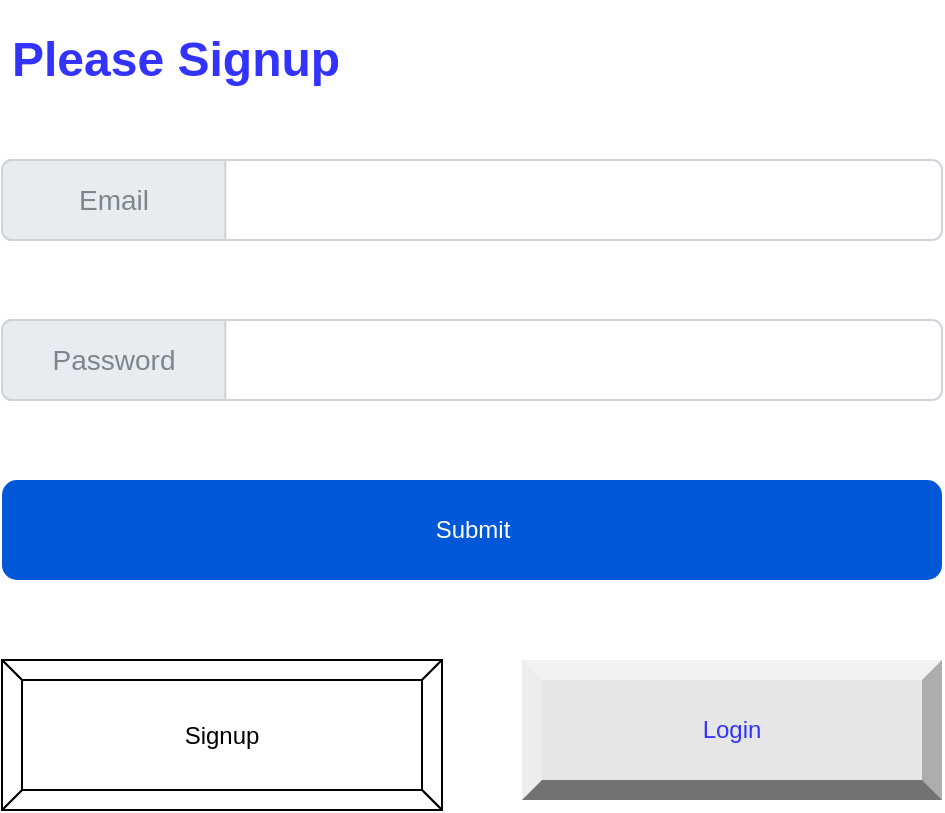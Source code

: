 <mxfile>
    <diagram id="S6xZC2rIG92m48Q8W9Y6" name="Authentication">
        <mxGraphModel dx="853" dy="331" grid="1" gridSize="10" guides="1" tooltips="1" connect="1" arrows="1" fold="1" page="1" pageScale="1" pageWidth="1100" pageHeight="850" math="0" shadow="0">
            <root>
                <mxCell id="0"/>
                <mxCell id="1" parent="0"/>
                <mxCell id="gTb1MGsv5mxQ5VIkcxM5-20" value="Your vanity URL" style="html=1;shadow=0;dashed=0;shape=mxgraph.bootstrap.rrect;rSize=5;strokeColor=none;html=1;whiteSpace=wrap;fillColor=none;fontColor=#212529;align=left;spacingLeft=0;fontSize=14;" parent="1" vertex="1">
                    <mxGeometry x="140" y="200" width="200" height="30" as="geometry"/>
                </mxCell>
                <mxCell id="gTb1MGsv5mxQ5VIkcxM5-21" value="" style="html=1;shadow=0;dashed=0;shape=mxgraph.bootstrap.rrect;rSize=5;strokeColor=#CED4DA;html=1;whiteSpace=wrap;fillColor=#FFFFFF;fontColor=#7D868C;align=left;spacing=15;spacingLeft=40;fontSize=14;" parent="1" vertex="1">
                    <mxGeometry x="140" y="110" width="470" height="40" as="geometry"/>
                </mxCell>
                <mxCell id="gTb1MGsv5mxQ5VIkcxM5-22" value="Email" style="html=1;shadow=0;dashed=0;shape=mxgraph.bootstrap.leftButton;strokeColor=inherit;gradientColor=inherit;fontColor=inherit;fillColor=#E9ECEF;rSize=5;perimeter=none;whiteSpace=wrap;resizeHeight=1;fontSize=14;" parent="gTb1MGsv5mxQ5VIkcxM5-21" vertex="1">
                    <mxGeometry width="111.625" height="40" as="geometry"/>
                </mxCell>
                <mxCell id="gTb1MGsv5mxQ5VIkcxM5-28" value="" style="html=1;shadow=0;dashed=0;shape=mxgraph.bootstrap.rrect;rSize=5;strokeColor=#CED4DA;html=1;whiteSpace=wrap;fillColor=#FFFFFF;fontColor=#7D868C;align=left;spacing=15;spacingLeft=40;fontSize=14;" parent="1" vertex="1">
                    <mxGeometry x="140" y="190" width="470" height="40" as="geometry"/>
                </mxCell>
                <mxCell id="gTb1MGsv5mxQ5VIkcxM5-29" value="Password" style="html=1;shadow=0;dashed=0;shape=mxgraph.bootstrap.leftButton;strokeColor=inherit;gradientColor=inherit;fontColor=inherit;fillColor=#E9ECEF;rSize=5;perimeter=none;whiteSpace=wrap;resizeHeight=1;fontSize=14;" parent="gTb1MGsv5mxQ5VIkcxM5-28" vertex="1">
                    <mxGeometry width="111.625" height="40" as="geometry"/>
                </mxCell>
                <mxCell id="gTb1MGsv5mxQ5VIkcxM5-30" value="Submit" style="rounded=1;fillColor=#0057D8;strokeColor=none;html=1;fontColor=#ffffff;align=center;verticalAlign=middle;fontStyle=0;fontSize=12;sketch=0;" parent="1" vertex="1">
                    <mxGeometry x="140" y="270" width="470" height="50" as="geometry"/>
                </mxCell>
                <mxCell id="gTb1MGsv5mxQ5VIkcxM5-32" value="Signup" style="labelPosition=center;verticalLabelPosition=middle;align=center;html=1;shape=mxgraph.basic.button;dx=10;whiteSpace=wrap;" parent="1" vertex="1">
                    <mxGeometry x="140" y="360" width="220" height="75" as="geometry"/>
                </mxCell>
                <mxCell id="gTb1MGsv5mxQ5VIkcxM5-33" value="&lt;font color=&quot;#3333ff&quot;&gt;Login&lt;/font&gt;" style="labelPosition=center;verticalLabelPosition=middle;align=center;html=1;shape=mxgraph.basic.shaded_button;dx=10;fillColor=#E6E6E6;strokeColor=none;whiteSpace=wrap;" parent="1" vertex="1">
                    <mxGeometry x="400" y="360" width="210" height="70" as="geometry"/>
                </mxCell>
                <mxCell id="gTb1MGsv5mxQ5VIkcxM5-35" value="&lt;h1&gt;Please Signup&lt;/h1&gt;" style="text;html=1;strokeColor=none;fillColor=none;spacing=5;spacingTop=-20;whiteSpace=wrap;overflow=hidden;rounded=0;fontColor=#3333FF;" parent="1" vertex="1">
                    <mxGeometry x="140" y="40" width="190" height="50" as="geometry"/>
                </mxCell>
            </root>
        </mxGraphModel>
    </diagram>
    <diagram id="UNtwZ4SG6o42MQ7O-dL8" name="backend-architecture">
        <mxGraphModel dx="1021" dy="607" grid="0" gridSize="10" guides="1" tooltips="1" connect="1" arrows="1" fold="1" page="1" pageScale="1" pageWidth="1100" pageHeight="850" background="#ffffff" math="0" shadow="0">
            <root>
                <mxCell id="0"/>
                <mxCell id="1" parent="0"/>
                <mxCell id="WULt9bE_Oc0r5N1BENyg-17" value="" style="swimlane;startSize=0;fontColor=#ffffff;fillColor=#000000;strokeColor=#000000;strokeWidth=2;" parent="1" vertex="1">
                    <mxGeometry x="280" y="60" width="150" height="350" as="geometry"/>
                </mxCell>
                <mxCell id="WULt9bE_Oc0r5N1BENyg-19" value="" style="rounded=1;whiteSpace=wrap;html=1;fontColor=#ffffff;fillColor=#6a00ff;strokeColor=#3700CC;" parent="WULt9bE_Oc0r5N1BENyg-17" vertex="1">
                    <mxGeometry x="30" y="60" width="90" height="50" as="geometry"/>
                </mxCell>
                <mxCell id="WULt9bE_Oc0r5N1BENyg-22" value="" style="rounded=1;whiteSpace=wrap;html=1;fontColor=#ffffff;fillColor=#d80073;strokeColor=#A50040;" parent="WULt9bE_Oc0r5N1BENyg-17" vertex="1">
                    <mxGeometry x="30" y="150" width="90" height="50" as="geometry"/>
                </mxCell>
                <mxCell id="WULt9bE_Oc0r5N1BENyg-24" value="" style="swimlane;startSize=0;fontColor=#000000;strokeColor=#000000;strokeWidth=2;" parent="1" vertex="1">
                    <mxGeometry x="510" y="60" width="170" height="350" as="geometry"/>
                </mxCell>
                <mxCell id="WULt9bE_Oc0r5N1BENyg-25" value="&lt;b&gt;&lt;font color=&quot;#ffffff&quot;&gt;Controller&lt;/font&gt;&lt;/b&gt;" style="text;html=1;strokeColor=none;fillColor=none;align=center;verticalAlign=middle;whiteSpace=wrap;rounded=0;fontColor=#000000;" parent="WULt9bE_Oc0r5N1BENyg-24" vertex="1">
                    <mxGeometry x="50" y="10" width="60" height="30" as="geometry"/>
                </mxCell>
                <mxCell id="WULt9bE_Oc0r5N1BENyg-26" value="" style="rounded=1;whiteSpace=wrap;html=1;fontColor=#ffffff;fillColor=#6a00ff;strokeColor=#3700CC;" parent="WULt9bE_Oc0r5N1BENyg-24" vertex="1">
                    <mxGeometry x="50" y="60" width="70" height="50" as="geometry"/>
                </mxCell>
                <mxCell id="WULt9bE_Oc0r5N1BENyg-27" value="&lt;font color=&quot;#ffffff&quot;&gt;Task.js&lt;/font&gt;" style="text;html=1;strokeColor=none;fillColor=none;align=center;verticalAlign=middle;whiteSpace=wrap;rounded=0;fontColor=#3333FF;" parent="WULt9bE_Oc0r5N1BENyg-24" vertex="1">
                    <mxGeometry x="55" y="75" width="60" height="30" as="geometry"/>
                </mxCell>
                <mxCell id="WULt9bE_Oc0r5N1BENyg-28" value="" style="rounded=1;whiteSpace=wrap;html=1;fontColor=#ffffff;fillColor=#d80073;strokeColor=#A50040;" parent="WULt9bE_Oc0r5N1BENyg-24" vertex="1">
                    <mxGeometry x="50" y="150" width="70" height="50" as="geometry"/>
                </mxCell>
                <mxCell id="WULt9bE_Oc0r5N1BENyg-30" value="" style="swimlane;startSize=0;fontColor=#000000;strokeWidth=2;strokeColor=#000000;" parent="1" vertex="1">
                    <mxGeometry x="730" y="60" width="180" height="360" as="geometry"/>
                </mxCell>
                <mxCell id="WULt9bE_Oc0r5N1BENyg-31" value="&lt;b&gt;&lt;font color=&quot;#ffffff&quot;&gt;Model&lt;/font&gt;&lt;/b&gt;" style="text;html=1;strokeColor=none;fillColor=none;align=center;verticalAlign=middle;whiteSpace=wrap;rounded=0;fontColor=#000000;" parent="WULt9bE_Oc0r5N1BENyg-30" vertex="1">
                    <mxGeometry x="50" y="10" width="60" height="30" as="geometry"/>
                </mxCell>
                <mxCell id="WULt9bE_Oc0r5N1BENyg-32" value="" style="rounded=1;whiteSpace=wrap;html=1;fontColor=#ffffff;fillColor=#6a00ff;strokeColor=#3700CC;" parent="WULt9bE_Oc0r5N1BENyg-30" vertex="1">
                    <mxGeometry x="50" y="60" width="70" height="50" as="geometry"/>
                </mxCell>
                <mxCell id="WULt9bE_Oc0r5N1BENyg-34" value="" style="rounded=1;whiteSpace=wrap;html=1;fillColor=#d80073;strokeColor=#A50040;fontColor=#ffffff;" parent="WULt9bE_Oc0r5N1BENyg-30" vertex="1">
                    <mxGeometry x="50" y="150" width="70" height="50" as="geometry"/>
                </mxCell>
                <mxCell id="WULt9bE_Oc0r5N1BENyg-35" value="&lt;font color=&quot;#ffffff&quot;&gt;User.js&lt;/font&gt;" style="text;html=1;strokeColor=none;fillColor=none;align=center;verticalAlign=middle;whiteSpace=wrap;rounded=0;fontColor=#3333FF;" parent="WULt9bE_Oc0r5N1BENyg-30" vertex="1">
                    <mxGeometry x="55" y="170" width="60" height="20" as="geometry"/>
                </mxCell>
                <mxCell id="WULt9bE_Oc0r5N1BENyg-37" value="" style="shape=datastore;whiteSpace=wrap;html=1;fontColor=#ffffff;fillColor=#008a00;strokeColor=#005700;" parent="1" vertex="1">
                    <mxGeometry x="980" y="110" width="80" height="170" as="geometry"/>
                </mxCell>
                <mxCell id="WULt9bE_Oc0r5N1BENyg-38" value="&lt;font color=&quot;#ffffff&quot;&gt;MongoDB&lt;/font&gt;" style="text;html=1;strokeColor=none;fillColor=none;align=center;verticalAlign=middle;whiteSpace=wrap;rounded=0;fontColor=#3333FF;" parent="1" vertex="1">
                    <mxGeometry x="990" y="185" width="60" height="30" as="geometry"/>
                </mxCell>
                <mxCell id="WULt9bE_Oc0r5N1BENyg-44" value="" style="swimlane;startSize=0;fillColor=#eeeeee;strokeColor=#000000;strokeWidth=2;" parent="1" vertex="1">
                    <mxGeometry x="40" y="35" width="1040" height="390" as="geometry"/>
                </mxCell>
                <mxCell id="JxCJ9abAXO6MeIG5dilj-1" value="" style="rounded=1;whiteSpace=wrap;html=1;fontColor=#ffffff;fillColor=#a20025;strokeColor=#6F0000;" parent="WULt9bE_Oc0r5N1BENyg-44" vertex="1">
                    <mxGeometry x="745" y="245" width="70" height="50" as="geometry"/>
                </mxCell>
                <mxCell id="JxCJ9abAXO6MeIG5dilj-2" value="&lt;font color=&quot;#ffffff&quot;&gt;Error.js&lt;/font&gt;" style="text;html=1;strokeColor=none;fillColor=none;align=center;verticalAlign=middle;whiteSpace=wrap;rounded=0;fontColor=#3333FF;" parent="WULt9bE_Oc0r5N1BENyg-44" vertex="1">
                    <mxGeometry x="755" y="255" width="60" height="30" as="geometry"/>
                </mxCell>
                <mxCell id="WULt9bE_Oc0r5N1BENyg-18" value="&lt;b&gt;&lt;font color=&quot;#ffffff&quot;&gt;Routes&lt;/font&gt;&lt;/b&gt;" style="text;html=1;strokeColor=none;fillColor=none;align=center;verticalAlign=middle;whiteSpace=wrap;rounded=0;fontColor=#000000;" parent="WULt9bE_Oc0r5N1BENyg-44" vertex="1">
                    <mxGeometry x="280" y="30" width="60" height="30" as="geometry"/>
                </mxCell>
                <mxCell id="WULt9bE_Oc0r5N1BENyg-20" value="&lt;font color=&quot;#ffffff&quot;&gt;Task.js&lt;/font&gt;" style="text;html=1;strokeColor=none;fillColor=none;align=center;verticalAlign=middle;whiteSpace=wrap;rounded=0;fontColor=#3333FF;" parent="WULt9bE_Oc0r5N1BENyg-44" vertex="1">
                    <mxGeometry x="285" y="95" width="60" height="30" as="geometry"/>
                </mxCell>
                <mxCell id="WULt9bE_Oc0r5N1BENyg-33" value="&lt;font color=&quot;#ffffff&quot;&gt;Todo.js&lt;/font&gt;" style="text;html=1;strokeColor=none;fillColor=none;align=center;verticalAlign=middle;whiteSpace=wrap;rounded=0;fontColor=#3333FF;" parent="WULt9bE_Oc0r5N1BENyg-44" vertex="1">
                    <mxGeometry x="745" y="95" width="60" height="30" as="geometry"/>
                </mxCell>
                <mxCell id="WNkPMqbOTjSbLZHM_TYD-2" value="" style="rounded=1;whiteSpace=wrap;html=1;fontColor=#ffffff;fillColor=#76608a;strokeColor=#432D57;" parent="WULt9bE_Oc0r5N1BENyg-44" vertex="1">
                    <mxGeometry x="270" y="245" width="90" height="45" as="geometry"/>
                </mxCell>
                <mxCell id="WNkPMqbOTjSbLZHM_TYD-3" value="&lt;font color=&quot;#ffffff&quot;&gt;Category.js&lt;/font&gt;" style="text;html=1;strokeColor=none;fillColor=none;align=center;verticalAlign=middle;whiteSpace=wrap;rounded=0;fontColor=#3333FF;" parent="WULt9bE_Oc0r5N1BENyg-44" vertex="1">
                    <mxGeometry x="285" y="252.5" width="60" height="30" as="geometry"/>
                </mxCell>
                <mxCell id="WULt9bE_Oc0r5N1BENyg-10" value="" style="rounded=1;whiteSpace=wrap;html=1;fontColor=#ffffff;fillColor=#60a917;strokeColor=#2D7600;" parent="WULt9bE_Oc0r5N1BENyg-44" vertex="1">
                    <mxGeometry x="30" y="170" width="70" height="60" as="geometry"/>
                </mxCell>
                <mxCell id="WULt9bE_Oc0r5N1BENyg-11" value="&lt;font color=&quot;#ffffff&quot;&gt;Index.js&lt;/font&gt;" style="text;html=1;strokeColor=none;fillColor=none;align=center;verticalAlign=middle;whiteSpace=wrap;rounded=0;fontColor=#3333FF;" parent="WULt9bE_Oc0r5N1BENyg-44" vertex="1">
                    <mxGeometry x="30" y="185" width="60" height="30" as="geometry"/>
                </mxCell>
                <mxCell id="WULt9bE_Oc0r5N1BENyg-12" value="" style="rounded=1;whiteSpace=wrap;html=1;fontColor=#ffffff;fillColor=#647687;strokeColor=#314354;" parent="WULt9bE_Oc0r5N1BENyg-44" vertex="1">
                    <mxGeometry x="130" y="170" width="70" height="60" as="geometry"/>
                </mxCell>
                <mxCell id="WULt9bE_Oc0r5N1BENyg-13" value="&lt;font color=&quot;#ffffff&quot;&gt;App.js&lt;/font&gt;" style="text;html=1;strokeColor=none;fillColor=none;align=center;verticalAlign=middle;whiteSpace=wrap;rounded=0;fontColor=#3333FF;" parent="WULt9bE_Oc0r5N1BENyg-44" vertex="1">
                    <mxGeometry x="135" y="185" width="60" height="30" as="geometry"/>
                </mxCell>
                <mxCell id="WULt9bE_Oc0r5N1BENyg-23" value="&lt;font color=&quot;#ffffff&quot;&gt;User.js&lt;/font&gt;" style="text;html=1;strokeColor=none;fillColor=none;align=center;verticalAlign=middle;whiteSpace=wrap;rounded=0;fontColor=#3333FF;" parent="WULt9bE_Oc0r5N1BENyg-44" vertex="1">
                    <mxGeometry x="285" y="180" width="60" height="30" as="geometry"/>
                </mxCell>
                <mxCell id="WNkPMqbOTjSbLZHM_TYD-4" value="" style="rounded=1;whiteSpace=wrap;html=1;fontColor=#ffffff;fillColor=#1ba1e2;strokeColor=#006EAF;" parent="WULt9bE_Oc0r5N1BENyg-44" vertex="1">
                    <mxGeometry x="270" y="315" width="90" height="45" as="geometry"/>
                </mxCell>
                <mxCell id="WNkPMqbOTjSbLZHM_TYD-5" value="&lt;font color=&quot;#ffffff&quot;&gt;Auth.js&lt;/font&gt;" style="text;html=1;strokeColor=none;fillColor=none;align=center;verticalAlign=middle;whiteSpace=wrap;rounded=0;fontColor=#3333FF;" parent="WULt9bE_Oc0r5N1BENyg-44" vertex="1">
                    <mxGeometry x="285" y="322.5" width="60" height="30" as="geometry"/>
                </mxCell>
                <mxCell id="WNkPMqbOTjSbLZHM_TYD-9" value="" style="rounded=1;whiteSpace=wrap;html=1;fontColor=#ffffff;fillColor=#76608a;strokeColor=#432D57;" parent="WULt9bE_Oc0r5N1BENyg-44" vertex="1">
                    <mxGeometry x="510" y="252.5" width="90" height="45" as="geometry"/>
                </mxCell>
                <mxCell id="WULt9bE_Oc0r5N1BENyg-29" value="&lt;font color=&quot;#ffffff&quot;&gt;User.js&lt;/font&gt;" style="text;html=1;strokeColor=none;fillColor=none;align=center;verticalAlign=middle;whiteSpace=wrap;rounded=0;fontColor=#3333FF;" parent="WULt9bE_Oc0r5N1BENyg-44" vertex="1">
                    <mxGeometry x="525" y="185" width="60" height="30" as="geometry"/>
                </mxCell>
                <mxCell id="WNkPMqbOTjSbLZHM_TYD-10" value="&lt;font color=&quot;#ffffff&quot;&gt;Category.js&lt;/font&gt;" style="text;html=1;strokeColor=none;fillColor=none;align=center;verticalAlign=middle;whiteSpace=wrap;rounded=0;fontColor=#3333FF;" parent="WULt9bE_Oc0r5N1BENyg-44" vertex="1">
                    <mxGeometry x="525" y="260" width="60" height="30" as="geometry"/>
                </mxCell>
                <mxCell id="WNkPMqbOTjSbLZHM_TYD-33" value="" style="rounded=1;whiteSpace=wrap;html=1;fontColor=#ffffff;fillColor=#1ba1e2;strokeColor=#006EAF;" parent="WULt9bE_Oc0r5N1BENyg-44" vertex="1">
                    <mxGeometry x="510" y="322.5" width="90" height="45" as="geometry"/>
                </mxCell>
                <mxCell id="WNkPMqbOTjSbLZHM_TYD-34" value="&lt;font color=&quot;#ffffff&quot;&gt;Auth.js&lt;/font&gt;" style="text;html=1;strokeColor=none;fillColor=none;align=center;verticalAlign=middle;whiteSpace=wrap;rounded=0;fontColor=#3333FF;" parent="WULt9bE_Oc0r5N1BENyg-44" vertex="1">
                    <mxGeometry x="525" y="330" width="60" height="30" as="geometry"/>
                </mxCell>
                <mxCell id="WNkPMqbOTjSbLZHM_TYD-37" value="" style="rounded=1;whiteSpace=wrap;html=1;fontColor=#ffffff;fillColor=#76608a;strokeColor=#432D57;" parent="WULt9bE_Oc0r5N1BENyg-44" vertex="1">
                    <mxGeometry x="740" y="315" width="90" height="45" as="geometry"/>
                </mxCell>
                <mxCell id="WNkPMqbOTjSbLZHM_TYD-38" value="&lt;font color=&quot;#ffffff&quot;&gt;Category.js&lt;/font&gt;" style="text;html=1;strokeColor=none;fillColor=none;align=center;verticalAlign=middle;whiteSpace=wrap;rounded=0;fontColor=#3333FF;" parent="WULt9bE_Oc0r5N1BENyg-44" vertex="1">
                    <mxGeometry x="755" y="322.5" width="60" height="30" as="geometry"/>
                </mxCell>
            </root>
        </mxGraphModel>
    </diagram>
    <diagram id="6aBWus_uQZJFwqNAoYKr" name="TodoList">
        <mxGraphModel dx="1066" dy="530" grid="1" gridSize="10" guides="1" tooltips="1" connect="1" arrows="1" fold="1" page="1" pageScale="1" pageWidth="1100" pageHeight="850" math="0" shadow="0">
            <root>
                <mxCell id="0"/>
                <mxCell id="1" parent="0"/>
                <mxCell id="YyTq9um2DF816xr3UZrO-2" value="" style="swimlane;startSize=0;fontColor=#3333FF;" parent="1" vertex="1">
                    <mxGeometry x="80" y="40" width="510" height="460" as="geometry"/>
                </mxCell>
                <mxCell id="YyTq9um2DF816xr3UZrO-3" value="" style="sketch=0;outlineConnect=0;fontColor=#232F3E;gradientColor=none;fillColor=#D45B07;strokeColor=none;dashed=0;verticalLabelPosition=bottom;verticalAlign=top;align=center;html=1;fontSize=12;fontStyle=0;aspect=fixed;pointerEvents=1;shape=mxgraph.aws4.container_registry_image;" parent="YyTq9um2DF816xr3UZrO-2" vertex="1">
                    <mxGeometry x="20" y="30" width="48" height="48" as="geometry"/>
                </mxCell>
                <mxCell id="YyTq9um2DF816xr3UZrO-4" value="&lt;h1&gt;Heading&lt;/h1&gt;&lt;p&gt;.&lt;/p&gt;" style="text;html=1;strokeColor=none;fillColor=none;spacing=5;spacingTop=-20;whiteSpace=wrap;overflow=hidden;rounded=0;fontColor=#3333FF;" parent="YyTq9um2DF816xr3UZrO-2" vertex="1">
                    <mxGeometry x="80" y="18" width="190" height="60" as="geometry"/>
                </mxCell>
                <mxCell id="YyTq9um2DF816xr3UZrO-5" value="Add" style="rounded=1;html=1;shadow=0;dashed=0;whiteSpace=wrap;fontSize=10;fillColor=#666666;align=center;strokeColor=#4D4D4D;fontColor=#ffffff;" parent="YyTq9um2DF816xr3UZrO-2" vertex="1">
                    <mxGeometry x="260" y="30" width="105.5" height="16.88" as="geometry"/>
                </mxCell>
                <mxCell id="YyTq9um2DF816xr3UZrO-6" value="Sign out" style="rounded=1;html=1;shadow=0;dashed=0;whiteSpace=wrap;fontSize=10;fillColor=#E6E6E6;align=center;strokeColor=#E6E6E6;fontColor=#333333;" parent="YyTq9um2DF816xr3UZrO-2" vertex="1">
                    <mxGeometry x="380" y="31" width="105.5" height="16.88" as="geometry"/>
                </mxCell>
                <mxCell id="YyTq9um2DF816xr3UZrO-8" value="" style="sketch=0;html=1;aspect=fixed;strokeColor=none;shadow=0;align=center;verticalAlign=top;fillColor=#2D9C5E;shape=mxgraph.gcp2.check;fontColor=#3333FF;" parent="YyTq9um2DF816xr3UZrO-2" vertex="1">
                    <mxGeometry x="20" y="130" width="37.5" height="30" as="geometry"/>
                </mxCell>
                <mxCell id="YyTq9um2DF816xr3UZrO-9" value="" style="strokeWidth=1;html=1;shadow=0;dashed=0;shape=mxgraph.android.statusBar;align=center;fillColor=#000000;strokeColor=#ffffff;fontColor=#ffffff;fontSize=10;sketch=0;" parent="YyTq9um2DF816xr3UZrO-2" vertex="1">
                    <mxGeometry x="77" y="130" width="183.57" height="40" as="geometry"/>
                </mxCell>
                <mxCell id="YyTq9um2DF816xr3UZrO-10" value="" style="html=1;verticalLabelPosition=bottom;align=center;labelBackgroundColor=#ffffff;verticalAlign=top;strokeWidth=2;strokeColor=#0080F0;shadow=0;dashed=0;shape=mxgraph.ios7.icons.compose;fontColor=#3333FF;" parent="YyTq9um2DF816xr3UZrO-2" vertex="1">
                    <mxGeometry x="313.5" y="120" width="52" height="45.1" as="geometry"/>
                </mxCell>
                <mxCell id="YyTq9um2DF816xr3UZrO-12" value="" style="verticalLabelPosition=bottom;verticalAlign=top;html=1;shadow=0;dashed=0;strokeWidth=1;shape=mxgraph.ios.iDeleteApp;fillColor=#cccccc;fillColor2=#000000;strokeColor=#ffffff;sketch=0;fontColor=#3333FF;" parent="YyTq9um2DF816xr3UZrO-2" vertex="1">
                    <mxGeometry x="410" y="130" width="50" height="40" as="geometry"/>
                </mxCell>
                <mxCell id="YyTq9um2DF816xr3UZrO-13" value="" style="sketch=0;html=1;aspect=fixed;strokeColor=none;shadow=0;align=center;verticalAlign=top;fillColor=#2D9C5E;shape=mxgraph.gcp2.check;fontColor=#3333FF;" parent="YyTq9um2DF816xr3UZrO-2" vertex="1">
                    <mxGeometry x="20" y="210" width="37.5" height="30" as="geometry"/>
                </mxCell>
                <mxCell id="YyTq9um2DF816xr3UZrO-14" value="" style="strokeWidth=1;html=1;shadow=0;dashed=0;shape=mxgraph.android.statusBar;align=center;fillColor=#000000;strokeColor=#ffffff;fontColor=#ffffff;fontSize=10;sketch=0;" parent="YyTq9um2DF816xr3UZrO-2" vertex="1">
                    <mxGeometry x="77" y="210" width="183.57" height="40" as="geometry"/>
                </mxCell>
                <mxCell id="YyTq9um2DF816xr3UZrO-15" value="" style="html=1;verticalLabelPosition=bottom;align=center;labelBackgroundColor=#ffffff;verticalAlign=top;strokeWidth=2;strokeColor=#0080F0;shadow=0;dashed=0;shape=mxgraph.ios7.icons.compose;fontColor=#3333FF;" parent="YyTq9um2DF816xr3UZrO-2" vertex="1">
                    <mxGeometry x="313.5" y="200" width="52" height="45.1" as="geometry"/>
                </mxCell>
                <mxCell id="YyTq9um2DF816xr3UZrO-16" value="" style="verticalLabelPosition=bottom;verticalAlign=top;html=1;shadow=0;dashed=0;strokeWidth=1;shape=mxgraph.ios.iDeleteApp;fillColor=#cccccc;fillColor2=#000000;strokeColor=#ffffff;sketch=0;fontColor=#3333FF;" parent="YyTq9um2DF816xr3UZrO-2" vertex="1">
                    <mxGeometry x="410" y="210" width="50" height="40" as="geometry"/>
                </mxCell>
                <mxCell id="YyTq9um2DF816xr3UZrO-17" value="" style="strokeWidth=1;html=1;shadow=0;dashed=0;shape=mxgraph.android.statusBar;align=center;fillColor=#000000;strokeColor=#ffffff;fontColor=#ffffff;fontSize=10;sketch=0;" parent="YyTq9um2DF816xr3UZrO-2" vertex="1">
                    <mxGeometry x="80" y="295.1" width="183.57" height="40" as="geometry"/>
                </mxCell>
                <mxCell id="YyTq9um2DF816xr3UZrO-18" value="" style="html=1;verticalLabelPosition=bottom;align=center;labelBackgroundColor=#ffffff;verticalAlign=top;strokeWidth=2;strokeColor=#0080F0;shadow=0;dashed=0;shape=mxgraph.ios7.icons.compose;fontColor=#3333FF;" parent="YyTq9um2DF816xr3UZrO-2" vertex="1">
                    <mxGeometry x="313.5" y="290" width="52" height="45.1" as="geometry"/>
                </mxCell>
                <mxCell id="YyTq9um2DF816xr3UZrO-19" value="" style="verticalLabelPosition=bottom;verticalAlign=top;html=1;shadow=0;dashed=0;strokeWidth=1;shape=mxgraph.ios.iDeleteApp;fillColor=#cccccc;fillColor2=#000000;strokeColor=#ffffff;sketch=0;fontColor=#3333FF;" parent="YyTq9um2DF816xr3UZrO-2" vertex="1">
                    <mxGeometry x="412.75" y="300" width="47.25" height="40" as="geometry"/>
                </mxCell>
                <mxCell id="YyTq9um2DF816xr3UZrO-21" value="" style="sketch=0;html=1;aspect=fixed;strokeColor=none;shadow=0;align=center;verticalAlign=top;fillColor=#2D9C5E;shape=mxgraph.gcp2.check;fontColor=#3333FF;" parent="YyTq9um2DF816xr3UZrO-2" vertex="1">
                    <mxGeometry x="20" y="305.1" width="31.12" height="24.9" as="geometry"/>
                </mxCell>
            </root>
        </mxGraphModel>
    </diagram>
    <diagram id="ghnnJUJUzakpzmj-Oj77" name="Add/Edit Form">
        <mxGraphModel dx="1233" dy="607" grid="1" gridSize="10" guides="1" tooltips="1" connect="1" arrows="1" fold="1" page="1" pageScale="1" pageWidth="1100" pageHeight="850" math="0" shadow="0">
            <root>
                <mxCell id="0"/>
                <mxCell id="1" parent="0"/>
                <mxCell id="hTo2zYeNGtl23epLnosd-1" value="" style="swimlane;startSize=0;fontColor=#3333FF;" parent="1" vertex="1">
                    <mxGeometry x="140" y="10" width="640" height="440" as="geometry"/>
                </mxCell>
                <mxCell id="JBWkkPqkZbsM2NA55eVw-1" value="&lt;h1&gt;Title&lt;/h1&gt;" style="text;html=1;strokeColor=none;fillColor=none;spacing=5;spacingTop=-20;whiteSpace=wrap;overflow=hidden;rounded=0;fontColor=#3333FF;" parent="hTo2zYeNGtl23epLnosd-1" vertex="1">
                    <mxGeometry x="140" y="10" width="190" height="50" as="geometry"/>
                </mxCell>
                <mxCell id="JBWkkPqkZbsM2NA55eVw-14" value="Progress Range&lt;br&gt;" style="html=1;shadow=0;dashed=0;shape=mxgraph.bootstrap.rangeInput;dx=0.57;strokeColor=#0085FC;fillColor=#DEE2E6;fontColor=#777777;whiteSpace=wrap;align=left;verticalAlign=bottom;fontStyle=0;fontSize=14;labelPosition=center;verticalLabelPosition=top;" parent="hTo2zYeNGtl23epLnosd-1" vertex="1">
                    <mxGeometry x="85" y="180" width="410" height="20" as="geometry"/>
                </mxCell>
                <mxCell id="JBWkkPqkZbsM2NA55eVw-16" value="" style="strokeWidth=1;shadow=0;dashed=0;align=center;html=1;shape=mxgraph.mockup.forms.rrect;rSize=5;strokeColor=#999999;fillColor=#ffffff;fontColor=#3333FF;" parent="hTo2zYeNGtl23epLnosd-1" vertex="1">
                    <mxGeometry x="200" y="210" width="160" height="120" as="geometry"/>
                </mxCell>
                <mxCell id="JBWkkPqkZbsM2NA55eVw-17" value="October 2014" style="strokeWidth=1;shadow=0;dashed=0;align=center;html=1;shape=mxgraph.mockup.forms.anchor;fontColor=#999999;" parent="JBWkkPqkZbsM2NA55eVw-16" vertex="1">
                    <mxGeometry x="30" y="5.486" width="100" height="13.714" as="geometry"/>
                </mxCell>
                <mxCell id="JBWkkPqkZbsM2NA55eVw-18" value="&lt;" style="strokeWidth=1;shadow=0;dashed=0;align=center;html=1;shape=mxgraph.mockup.forms.rrect;rSize=4;strokeColor=#999999;fontColor=#008cff;fontSize=19;fontStyle=1;" parent="JBWkkPqkZbsM2NA55eVw-16" vertex="1">
                    <mxGeometry x="8" y="5.486" width="25" height="13.714" as="geometry"/>
                </mxCell>
                <mxCell id="JBWkkPqkZbsM2NA55eVw-19" value="&gt;" style="strokeWidth=1;shadow=0;dashed=0;align=center;html=1;shape=mxgraph.mockup.forms.rrect;rSize=4;strokeColor=#999999;fontColor=#008cff;fontSize=19;fontStyle=1;" parent="JBWkkPqkZbsM2NA55eVw-16" vertex="1">
                    <mxGeometry x="127" y="5.486" width="25" height="13.714" as="geometry"/>
                </mxCell>
                <mxCell id="JBWkkPqkZbsM2NA55eVw-20" value="Mo" style="strokeWidth=1;shadow=0;dashed=0;align=center;html=1;shape=mxgraph.mockup.forms.anchor;fontColor=#999999;" parent="JBWkkPqkZbsM2NA55eVw-16" vertex="1">
                    <mxGeometry x="10" y="19.2" width="20" height="13.714" as="geometry"/>
                </mxCell>
                <mxCell id="JBWkkPqkZbsM2NA55eVw-21" value="Tu" style="strokeWidth=1;shadow=0;dashed=0;align=center;html=1;shape=mxgraph.mockup.forms.anchor;fontColor=#999999;" parent="JBWkkPqkZbsM2NA55eVw-16" vertex="1">
                    <mxGeometry x="30" y="19.2" width="20" height="13.714" as="geometry"/>
                </mxCell>
                <mxCell id="JBWkkPqkZbsM2NA55eVw-22" value="We" style="strokeWidth=1;shadow=0;dashed=0;align=center;html=1;shape=mxgraph.mockup.forms.anchor;fontColor=#999999;" parent="JBWkkPqkZbsM2NA55eVw-16" vertex="1">
                    <mxGeometry x="50" y="19.2" width="20" height="13.714" as="geometry"/>
                </mxCell>
                <mxCell id="JBWkkPqkZbsM2NA55eVw-23" value="Th" style="strokeWidth=1;shadow=0;dashed=0;align=center;html=1;shape=mxgraph.mockup.forms.anchor;fontColor=#999999;" parent="JBWkkPqkZbsM2NA55eVw-16" vertex="1">
                    <mxGeometry x="70" y="19.2" width="20" height="13.714" as="geometry"/>
                </mxCell>
                <mxCell id="JBWkkPqkZbsM2NA55eVw-24" value="Fr" style="strokeWidth=1;shadow=0;dashed=0;align=center;html=1;shape=mxgraph.mockup.forms.anchor;fontColor=#999999;" parent="JBWkkPqkZbsM2NA55eVw-16" vertex="1">
                    <mxGeometry x="90" y="19.2" width="20" height="13.714" as="geometry"/>
                </mxCell>
                <mxCell id="JBWkkPqkZbsM2NA55eVw-25" value="Sa" style="strokeWidth=1;shadow=0;dashed=0;align=center;html=1;shape=mxgraph.mockup.forms.anchor;fontColor=#999999;" parent="JBWkkPqkZbsM2NA55eVw-16" vertex="1">
                    <mxGeometry x="110" y="19.2" width="20" height="13.714" as="geometry"/>
                </mxCell>
                <mxCell id="JBWkkPqkZbsM2NA55eVw-26" value="Su" style="strokeWidth=1;shadow=0;dashed=0;align=center;html=1;shape=mxgraph.mockup.forms.anchor;fontColor=#999999;" parent="JBWkkPqkZbsM2NA55eVw-16" vertex="1">
                    <mxGeometry x="130" y="19.2" width="20" height="13.714" as="geometry"/>
                </mxCell>
                <mxCell id="JBWkkPqkZbsM2NA55eVw-27" value="1" style="strokeWidth=1;shadow=0;dashed=0;align=center;html=1;shape=mxgraph.mockup.forms.rrect;rSize=0;strokeColor=#999999;fontColor=#999999;" parent="JBWkkPqkZbsM2NA55eVw-16" vertex="1">
                    <mxGeometry x="10" y="32.914" width="20" height="13.714" as="geometry"/>
                </mxCell>
                <mxCell id="JBWkkPqkZbsM2NA55eVw-28" value="2" style="strokeWidth=1;shadow=0;dashed=0;align=center;html=1;shape=mxgraph.mockup.forms.rrect;rSize=0;strokeColor=#999999;fontColor=#999999;" parent="JBWkkPqkZbsM2NA55eVw-16" vertex="1">
                    <mxGeometry x="30" y="32.914" width="20" height="13.714" as="geometry"/>
                </mxCell>
                <mxCell id="JBWkkPqkZbsM2NA55eVw-29" value="3" style="strokeWidth=1;shadow=0;dashed=0;align=center;html=1;shape=mxgraph.mockup.forms.rrect;rSize=0;strokeColor=#999999;fontColor=#999999;" parent="JBWkkPqkZbsM2NA55eVw-16" vertex="1">
                    <mxGeometry x="50" y="32.914" width="20" height="13.714" as="geometry"/>
                </mxCell>
                <mxCell id="JBWkkPqkZbsM2NA55eVw-30" value="4" style="strokeWidth=1;shadow=0;dashed=0;align=center;html=1;shape=mxgraph.mockup.forms.rrect;rSize=0;strokeColor=#999999;fontColor=#999999;" parent="JBWkkPqkZbsM2NA55eVw-16" vertex="1">
                    <mxGeometry x="70" y="32.914" width="20" height="13.714" as="geometry"/>
                </mxCell>
                <mxCell id="JBWkkPqkZbsM2NA55eVw-31" value="5" style="strokeWidth=1;shadow=0;dashed=0;align=center;html=1;shape=mxgraph.mockup.forms.rrect;rSize=0;strokeColor=#999999;fontColor=#999999;" parent="JBWkkPqkZbsM2NA55eVw-16" vertex="1">
                    <mxGeometry x="90" y="32.914" width="20" height="13.714" as="geometry"/>
                </mxCell>
                <mxCell id="JBWkkPqkZbsM2NA55eVw-32" value="6" style="strokeWidth=1;shadow=0;dashed=0;align=center;html=1;shape=mxgraph.mockup.forms.rrect;rSize=0;strokeColor=#999999;fontColor=#999999;" parent="JBWkkPqkZbsM2NA55eVw-16" vertex="1">
                    <mxGeometry x="110" y="32.914" width="20" height="13.714" as="geometry"/>
                </mxCell>
                <mxCell id="JBWkkPqkZbsM2NA55eVw-33" value="7" style="strokeWidth=1;shadow=0;dashed=0;align=center;html=1;shape=mxgraph.mockup.forms.rrect;rSize=0;strokeColor=#999999;fontColor=#999999;" parent="JBWkkPqkZbsM2NA55eVw-16" vertex="1">
                    <mxGeometry x="130" y="32.914" width="20" height="13.714" as="geometry"/>
                </mxCell>
                <mxCell id="JBWkkPqkZbsM2NA55eVw-34" value="8" style="strokeWidth=1;shadow=0;dashed=0;align=center;html=1;shape=mxgraph.mockup.forms.rrect;rSize=0;strokeColor=#999999;fontColor=#999999;" parent="JBWkkPqkZbsM2NA55eVw-16" vertex="1">
                    <mxGeometry x="10" y="46.629" width="20" height="13.714" as="geometry"/>
                </mxCell>
                <mxCell id="JBWkkPqkZbsM2NA55eVw-35" value="9" style="strokeWidth=1;shadow=0;dashed=0;align=center;html=1;shape=mxgraph.mockup.forms.rrect;rSize=0;strokeColor=#999999;fontColor=#999999;" parent="JBWkkPqkZbsM2NA55eVw-16" vertex="1">
                    <mxGeometry x="30" y="46.629" width="20" height="13.714" as="geometry"/>
                </mxCell>
                <mxCell id="JBWkkPqkZbsM2NA55eVw-36" value="10" style="strokeWidth=1;shadow=0;dashed=0;align=center;html=1;shape=mxgraph.mockup.forms.rrect;rSize=0;strokeColor=#999999;fontColor=#999999;" parent="JBWkkPqkZbsM2NA55eVw-16" vertex="1">
                    <mxGeometry x="50" y="46.629" width="20" height="13.714" as="geometry"/>
                </mxCell>
                <mxCell id="JBWkkPqkZbsM2NA55eVw-37" value="11" style="strokeWidth=1;shadow=0;dashed=0;align=center;html=1;shape=mxgraph.mockup.forms.rrect;rSize=0;strokeColor=#999999;fontColor=#999999;" parent="JBWkkPqkZbsM2NA55eVw-16" vertex="1">
                    <mxGeometry x="70" y="46.629" width="20" height="13.714" as="geometry"/>
                </mxCell>
                <mxCell id="JBWkkPqkZbsM2NA55eVw-38" value="12" style="strokeWidth=1;shadow=0;dashed=0;align=center;html=1;shape=mxgraph.mockup.forms.rrect;rSize=0;strokeColor=#999999;fontColor=#999999;" parent="JBWkkPqkZbsM2NA55eVw-16" vertex="1">
                    <mxGeometry x="90" y="46.629" width="20" height="13.714" as="geometry"/>
                </mxCell>
                <mxCell id="JBWkkPqkZbsM2NA55eVw-39" value="13" style="strokeWidth=1;shadow=0;dashed=0;align=center;html=1;shape=mxgraph.mockup.forms.rrect;rSize=0;strokeColor=#999999;fontColor=#999999;" parent="JBWkkPqkZbsM2NA55eVw-16" vertex="1">
                    <mxGeometry x="110" y="46.629" width="20" height="13.714" as="geometry"/>
                </mxCell>
                <mxCell id="JBWkkPqkZbsM2NA55eVw-40" value="14" style="strokeWidth=1;shadow=0;dashed=0;align=center;html=1;shape=mxgraph.mockup.forms.rrect;rSize=0;strokeColor=#999999;fontColor=#999999;" parent="JBWkkPqkZbsM2NA55eVw-16" vertex="1">
                    <mxGeometry x="130" y="46.629" width="20" height="13.714" as="geometry"/>
                </mxCell>
                <mxCell id="JBWkkPqkZbsM2NA55eVw-41" value="15" style="strokeWidth=1;shadow=0;dashed=0;align=center;html=1;shape=mxgraph.mockup.forms.rrect;rSize=0;strokeColor=#999999;fontColor=#999999;" parent="JBWkkPqkZbsM2NA55eVw-16" vertex="1">
                    <mxGeometry x="10" y="60.343" width="20" height="13.714" as="geometry"/>
                </mxCell>
                <mxCell id="JBWkkPqkZbsM2NA55eVw-42" value="16" style="strokeWidth=1;shadow=0;dashed=0;align=center;html=1;shape=mxgraph.mockup.forms.rrect;rSize=0;strokeColor=#999999;fontColor=#999999;" parent="JBWkkPqkZbsM2NA55eVw-16" vertex="1">
                    <mxGeometry x="30" y="60.343" width="20" height="13.714" as="geometry"/>
                </mxCell>
                <mxCell id="JBWkkPqkZbsM2NA55eVw-43" value="17" style="strokeWidth=1;shadow=0;dashed=0;align=center;html=1;shape=mxgraph.mockup.forms.rrect;rSize=0;strokeColor=#999999;fontColor=#999999;" parent="JBWkkPqkZbsM2NA55eVw-16" vertex="1">
                    <mxGeometry x="50" y="60.343" width="20" height="13.714" as="geometry"/>
                </mxCell>
                <mxCell id="JBWkkPqkZbsM2NA55eVw-44" value="18" style="strokeWidth=1;shadow=0;dashed=0;align=center;html=1;shape=mxgraph.mockup.forms.rrect;rSize=0;strokeColor=#999999;fontColor=#999999;" parent="JBWkkPqkZbsM2NA55eVw-16" vertex="1">
                    <mxGeometry x="70" y="60.343" width="20" height="13.714" as="geometry"/>
                </mxCell>
                <mxCell id="JBWkkPqkZbsM2NA55eVw-45" value="19" style="strokeWidth=1;shadow=0;dashed=0;align=center;html=1;shape=mxgraph.mockup.forms.rrect;rSize=0;strokeColor=#999999;fontColor=#999999;" parent="JBWkkPqkZbsM2NA55eVw-16" vertex="1">
                    <mxGeometry x="90" y="60.343" width="20" height="13.714" as="geometry"/>
                </mxCell>
                <mxCell id="JBWkkPqkZbsM2NA55eVw-46" value="20" style="strokeWidth=1;shadow=0;dashed=0;align=center;html=1;shape=mxgraph.mockup.forms.rrect;rSize=0;strokeColor=#999999;fontColor=#999999;" parent="JBWkkPqkZbsM2NA55eVw-16" vertex="1">
                    <mxGeometry x="110" y="60.343" width="20" height="13.714" as="geometry"/>
                </mxCell>
                <mxCell id="JBWkkPqkZbsM2NA55eVw-47" value="21" style="strokeWidth=1;shadow=0;dashed=0;align=center;html=1;shape=mxgraph.mockup.forms.rrect;rSize=0;strokeColor=#999999;fontColor=#999999;" parent="JBWkkPqkZbsM2NA55eVw-16" vertex="1">
                    <mxGeometry x="130" y="60.343" width="20" height="13.714" as="geometry"/>
                </mxCell>
                <mxCell id="JBWkkPqkZbsM2NA55eVw-48" value="22" style="strokeWidth=1;shadow=0;dashed=0;align=center;html=1;shape=mxgraph.mockup.forms.rrect;rSize=0;strokeColor=#999999;fontColor=#999999;" parent="JBWkkPqkZbsM2NA55eVw-16" vertex="1">
                    <mxGeometry x="10" y="74.057" width="20" height="13.714" as="geometry"/>
                </mxCell>
                <mxCell id="JBWkkPqkZbsM2NA55eVw-49" value="23" style="strokeWidth=1;shadow=0;dashed=0;align=center;html=1;shape=mxgraph.mockup.forms.rrect;rSize=0;strokeColor=#999999;fontColor=#999999;" parent="JBWkkPqkZbsM2NA55eVw-16" vertex="1">
                    <mxGeometry x="30" y="74.057" width="20" height="13.714" as="geometry"/>
                </mxCell>
                <mxCell id="JBWkkPqkZbsM2NA55eVw-50" value="25" style="strokeWidth=1;shadow=0;dashed=0;align=center;html=1;shape=mxgraph.mockup.forms.rrect;rSize=0;strokeColor=#999999;fontColor=#999999;" parent="JBWkkPqkZbsM2NA55eVw-16" vertex="1">
                    <mxGeometry x="70" y="74.057" width="20" height="13.714" as="geometry"/>
                </mxCell>
                <mxCell id="JBWkkPqkZbsM2NA55eVw-51" value="26" style="strokeWidth=1;shadow=0;dashed=0;align=center;html=1;shape=mxgraph.mockup.forms.rrect;rSize=0;strokeColor=#999999;fontColor=#999999;" parent="JBWkkPqkZbsM2NA55eVw-16" vertex="1">
                    <mxGeometry x="90" y="74.057" width="20" height="13.714" as="geometry"/>
                </mxCell>
                <mxCell id="JBWkkPqkZbsM2NA55eVw-52" value="27" style="strokeWidth=1;shadow=0;dashed=0;align=center;html=1;shape=mxgraph.mockup.forms.rrect;rSize=0;strokeColor=#999999;fontColor=#999999;" parent="JBWkkPqkZbsM2NA55eVw-16" vertex="1">
                    <mxGeometry x="110" y="74.057" width="20" height="13.714" as="geometry"/>
                </mxCell>
                <mxCell id="JBWkkPqkZbsM2NA55eVw-53" value="28" style="strokeWidth=1;shadow=0;dashed=0;align=center;html=1;shape=mxgraph.mockup.forms.rrect;rSize=0;strokeColor=#999999;fontColor=#999999;" parent="JBWkkPqkZbsM2NA55eVw-16" vertex="1">
                    <mxGeometry x="130" y="74.057" width="20" height="13.714" as="geometry"/>
                </mxCell>
                <mxCell id="JBWkkPqkZbsM2NA55eVw-54" value="29" style="strokeWidth=1;shadow=0;dashed=0;align=center;html=1;shape=mxgraph.mockup.forms.rrect;rSize=0;strokeColor=#999999;fontColor=#999999;" parent="JBWkkPqkZbsM2NA55eVw-16" vertex="1">
                    <mxGeometry x="10" y="87.771" width="20" height="13.714" as="geometry"/>
                </mxCell>
                <mxCell id="JBWkkPqkZbsM2NA55eVw-55" value="30" style="strokeWidth=1;shadow=0;dashed=0;align=center;html=1;shape=mxgraph.mockup.forms.rrect;rSize=0;strokeColor=#999999;fontColor=#999999;" parent="JBWkkPqkZbsM2NA55eVw-16" vertex="1">
                    <mxGeometry x="30" y="87.771" width="20" height="13.714" as="geometry"/>
                </mxCell>
                <mxCell id="JBWkkPqkZbsM2NA55eVw-56" value="31" style="strokeWidth=1;shadow=0;dashed=0;align=center;html=1;shape=mxgraph.mockup.forms.rrect;rSize=0;strokeColor=#999999;fontColor=#999999;" parent="JBWkkPqkZbsM2NA55eVw-16" vertex="1">
                    <mxGeometry x="50" y="87.771" width="20" height="13.714" as="geometry"/>
                </mxCell>
                <mxCell id="JBWkkPqkZbsM2NA55eVw-57" value="1" style="strokeWidth=1;shadow=0;dashed=0;align=center;html=1;shape=mxgraph.mockup.forms.rrect;rSize=0;strokeColor=#999999;fontColor=#999999;fillColor=#ddeeff;" parent="JBWkkPqkZbsM2NA55eVw-16" vertex="1">
                    <mxGeometry x="70" y="87.771" width="20" height="13.714" as="geometry"/>
                </mxCell>
                <mxCell id="JBWkkPqkZbsM2NA55eVw-58" value="2" style="strokeWidth=1;shadow=0;dashed=0;align=center;html=1;shape=mxgraph.mockup.forms.rrect;rSize=0;strokeColor=#999999;fontColor=#999999;fillColor=#ddeeff;" parent="JBWkkPqkZbsM2NA55eVw-16" vertex="1">
                    <mxGeometry x="90" y="87.771" width="20" height="13.714" as="geometry"/>
                </mxCell>
                <mxCell id="JBWkkPqkZbsM2NA55eVw-59" value="3" style="strokeWidth=1;shadow=0;dashed=0;align=center;html=1;shape=mxgraph.mockup.forms.rrect;rSize=0;strokeColor=#999999;fontColor=#999999;fillColor=#ddeeff;" parent="JBWkkPqkZbsM2NA55eVw-16" vertex="1">
                    <mxGeometry x="110" y="87.771" width="20" height="13.714" as="geometry"/>
                </mxCell>
                <mxCell id="JBWkkPqkZbsM2NA55eVw-60" value="4" style="strokeWidth=1;shadow=0;dashed=0;align=center;html=1;shape=mxgraph.mockup.forms.rrect;rSize=0;strokeColor=#999999;fontColor=#999999;fillColor=#ddeeff;" parent="JBWkkPqkZbsM2NA55eVw-16" vertex="1">
                    <mxGeometry x="130" y="87.771" width="20" height="13.714" as="geometry"/>
                </mxCell>
                <mxCell id="JBWkkPqkZbsM2NA55eVw-61" value="5" style="strokeWidth=1;shadow=0;dashed=0;align=center;html=1;shape=mxgraph.mockup.forms.rrect;rSize=0;strokeColor=#999999;fontColor=#999999;fillColor=#ddeeff;" parent="JBWkkPqkZbsM2NA55eVw-16" vertex="1">
                    <mxGeometry x="10" y="101.486" width="20" height="13.714" as="geometry"/>
                </mxCell>
                <mxCell id="JBWkkPqkZbsM2NA55eVw-62" value="6" style="strokeWidth=1;shadow=0;dashed=0;align=center;html=1;shape=mxgraph.mockup.forms.rrect;rSize=0;strokeColor=#999999;fontColor=#999999;fillColor=#ddeeff;" parent="JBWkkPqkZbsM2NA55eVw-16" vertex="1">
                    <mxGeometry x="30" y="101.486" width="20" height="13.714" as="geometry"/>
                </mxCell>
                <mxCell id="JBWkkPqkZbsM2NA55eVw-63" value="7" style="strokeWidth=1;shadow=0;dashed=0;align=center;html=1;shape=mxgraph.mockup.forms.rrect;rSize=0;strokeColor=#999999;fontColor=#999999;fillColor=#ddeeff;" parent="JBWkkPqkZbsM2NA55eVw-16" vertex="1">
                    <mxGeometry x="50" y="101.486" width="20" height="13.714" as="geometry"/>
                </mxCell>
                <mxCell id="JBWkkPqkZbsM2NA55eVw-64" value="8" style="strokeWidth=1;shadow=0;dashed=0;align=center;html=1;shape=mxgraph.mockup.forms.rrect;rSize=0;strokeColor=#999999;fontColor=#999999;fillColor=#ddeeff;" parent="JBWkkPqkZbsM2NA55eVw-16" vertex="1">
                    <mxGeometry x="70" y="101.486" width="20" height="13.714" as="geometry"/>
                </mxCell>
                <mxCell id="JBWkkPqkZbsM2NA55eVw-65" value="9" style="strokeWidth=1;shadow=0;dashed=0;align=center;html=1;shape=mxgraph.mockup.forms.rrect;rSize=0;strokeColor=#999999;fontColor=#999999;fillColor=#ddeeff;" parent="JBWkkPqkZbsM2NA55eVw-16" vertex="1">
                    <mxGeometry x="90" y="101.486" width="20" height="13.714" as="geometry"/>
                </mxCell>
                <mxCell id="JBWkkPqkZbsM2NA55eVw-66" value="10" style="strokeWidth=1;shadow=0;dashed=0;align=center;html=1;shape=mxgraph.mockup.forms.rrect;rSize=0;strokeColor=#999999;fontColor=#999999;fillColor=#ddeeff;" parent="JBWkkPqkZbsM2NA55eVw-16" vertex="1">
                    <mxGeometry x="110" y="101.486" width="20" height="13.714" as="geometry"/>
                </mxCell>
                <mxCell id="JBWkkPqkZbsM2NA55eVw-67" value="11" style="strokeWidth=1;shadow=0;dashed=0;align=center;html=1;shape=mxgraph.mockup.forms.rrect;rSize=0;strokeColor=#999999;fontColor=#999999;fillColor=#ddeeff;" parent="JBWkkPqkZbsM2NA55eVw-16" vertex="1">
                    <mxGeometry x="130" y="101.486" width="20" height="13.714" as="geometry"/>
                </mxCell>
                <mxCell id="JBWkkPqkZbsM2NA55eVw-68" value="24" style="strokeWidth=1;shadow=0;dashed=0;align=center;html=1;shape=mxgraph.mockup.forms.rrect;rSize=0;strokeColor=#ff0000;fontColor=#ffffff;strokeWidth=2;fillColor=#008cff;" parent="JBWkkPqkZbsM2NA55eVw-16" vertex="1">
                    <mxGeometry x="50" y="74.057" width="20" height="13.714" as="geometry"/>
                </mxCell>
                <mxCell id="JBWkkPqkZbsM2NA55eVw-80" value="" style="html=1;shadow=0;dashed=0;shape=mxgraph.bootstrap.rrect;rSize=5;strokeColor=#CED4DA;html=1;whiteSpace=wrap;fillColor=#FFFFFF;fontColor=#7D868C;align=left;spacing=15;spacingLeft=40;fontSize=14;" parent="hTo2zYeNGtl23epLnosd-1" vertex="1">
                    <mxGeometry x="70" y="80" width="490" height="50" as="geometry"/>
                </mxCell>
                <mxCell id="JBWkkPqkZbsM2NA55eVw-81" value="With textarea" style="html=1;shadow=0;dashed=0;shape=mxgraph.bootstrap.leftButton;strokeColor=inherit;gradientColor=inherit;fontColor=inherit;fillColor=#E9ECEF;rSize=5;perimeter=none;whiteSpace=wrap;resizeHeight=1;fontSize=14;" parent="JBWkkPqkZbsM2NA55eVw-80" vertex="1">
                    <mxGeometry width="61.25" height="50" as="geometry"/>
                </mxCell>
                <mxCell id="JBWkkPqkZbsM2NA55eVw-82" value="Submit" style="rounded=1;fillColor=#0057D8;align=center;strokeColor=none;html=1;fontColor=#ffffff;fontSize=12;sketch=0;" parent="hTo2zYeNGtl23epLnosd-1" vertex="1">
                    <mxGeometry x="119" y="366" width="322" height="33" as="geometry"/>
                </mxCell>
            </root>
        </mxGraphModel>
    </diagram>
    <diagram id="LsXssC0eBiZvZ1wJscOA" name="frontend-architecture">
        <mxGraphModel dx="1361" dy="809" grid="0" gridSize="10" guides="1" tooltips="1" connect="1" arrows="1" fold="1" page="1" pageScale="1" pageWidth="1100" pageHeight="850" background="#ffffff" math="0" shadow="0">
            <root>
                <mxCell id="0"/>
                <mxCell id="1" parent="0"/>
                <mxCell id="f_O2-wFuMA8MrVj1vAAy-1" value="" style="rounded=1;whiteSpace=wrap;html=1;fontColor=#ffffff;fillColor=#1ba1e2;strokeColor=#006EAF;" parent="1" vertex="1">
                    <mxGeometry x="270" y="110" width="130" height="50" as="geometry"/>
                </mxCell>
                <mxCell id="f_O2-wFuMA8MrVj1vAAy-2" value="App.js" style="text;html=1;strokeColor=none;fillColor=none;align=center;verticalAlign=middle;whiteSpace=wrap;rounded=0;fontColor=#FFFFFF;" parent="1" vertex="1">
                    <mxGeometry x="305" y="120" width="60" height="30" as="geometry"/>
                </mxCell>
                <mxCell id="f_O2-wFuMA8MrVj1vAAy-4" value="" style="swimlane;startSize=0;fontColor=#ffffff;fillColor=#6a00ff;strokeColor=#000000;strokeWidth=2;" parent="1" vertex="1">
                    <mxGeometry x="560" y="450" width="400" height="340" as="geometry"/>
                </mxCell>
                <mxCell id="f_O2-wFuMA8MrVj1vAAy-6" value="&lt;h1&gt;User&lt;/h1&gt;" style="text;html=1;strokeColor=none;fillColor=none;spacing=5;spacingTop=-20;whiteSpace=wrap;overflow=hidden;rounded=0;fontColor=#FFFFFF;" parent="f_O2-wFuMA8MrVj1vAAy-4" vertex="1">
                    <mxGeometry x="20" width="90" height="50" as="geometry"/>
                </mxCell>
                <mxCell id="f_O2-wFuMA8MrVj1vAAy-7" value="" style="swimlane;startSize=0;fontColor=#FFFFFF;strokeColor=#000000;strokeWidth=2;" parent="f_O2-wFuMA8MrVj1vAAy-4" vertex="1">
                    <mxGeometry x="80" y="60" width="250" height="110" as="geometry"/>
                </mxCell>
                <mxCell id="f_O2-wFuMA8MrVj1vAAy-9" value="" style="rounded=1;whiteSpace=wrap;html=1;fontColor=#ffffff;fillColor=#6a00ff;strokeColor=#3700CC;" parent="f_O2-wFuMA8MrVj1vAAy-7" vertex="1">
                    <mxGeometry x="100" y="10" width="120" height="40" as="geometry"/>
                </mxCell>
                <mxCell id="f_O2-wFuMA8MrVj1vAAy-10" value="" style="rounded=1;whiteSpace=wrap;html=1;fontColor=#ffffff;fillColor=#60a917;strokeColor=#2D7600;" parent="f_O2-wFuMA8MrVj1vAAy-7" vertex="1">
                    <mxGeometry x="100" y="60" width="120" height="40" as="geometry"/>
                </mxCell>
                <mxCell id="f_O2-wFuMA8MrVj1vAAy-13" value="UserItem" style="text;html=1;strokeColor=none;fillColor=none;align=center;verticalAlign=middle;whiteSpace=wrap;rounded=0;fontColor=#FFFFFF;" parent="f_O2-wFuMA8MrVj1vAAy-7" vertex="1">
                    <mxGeometry x="110" y="15" width="60" height="30" as="geometry"/>
                </mxCell>
                <mxCell id="f_O2-wFuMA8MrVj1vAAy-20" value="UserList" style="text;html=1;strokeColor=none;fillColor=none;align=center;verticalAlign=middle;whiteSpace=wrap;rounded=0;fontColor=#FFFFFF;" parent="f_O2-wFuMA8MrVj1vAAy-7" vertex="1">
                    <mxGeometry x="110" y="70" width="60" height="30" as="geometry"/>
                </mxCell>
                <mxCell id="f_O2-wFuMA8MrVj1vAAy-35" value="Components" style="text;html=1;strokeColor=none;fillColor=none;align=center;verticalAlign=middle;whiteSpace=wrap;rounded=0;fontColor=#FFFFFF;" parent="f_O2-wFuMA8MrVj1vAAy-7" vertex="1">
                    <mxGeometry x="10" y="40" width="70" height="30" as="geometry"/>
                </mxCell>
                <mxCell id="f_O2-wFuMA8MrVj1vAAy-30" value="" style="swimlane;startSize=0;fontColor=#ffffff;fillColor=#76608a;strokeColor=#000000;strokeWidth=2;" parent="f_O2-wFuMA8MrVj1vAAy-4" vertex="1">
                    <mxGeometry x="80" y="190" width="250" height="110" as="geometry"/>
                </mxCell>
                <mxCell id="f_O2-wFuMA8MrVj1vAAy-31" value="" style="rounded=1;whiteSpace=wrap;html=1;fontColor=#ffffff;fillColor=#76608a;strokeColor=#432D57;" parent="f_O2-wFuMA8MrVj1vAAy-30" vertex="1">
                    <mxGeometry x="90" y="10" width="120" height="40" as="geometry"/>
                </mxCell>
                <mxCell id="f_O2-wFuMA8MrVj1vAAy-32" value="" style="rounded=1;whiteSpace=wrap;html=1;fontColor=#ffffff;fillColor=#d80073;strokeColor=#A50040;" parent="f_O2-wFuMA8MrVj1vAAy-30" vertex="1">
                    <mxGeometry x="90" y="60" width="120" height="40" as="geometry"/>
                </mxCell>
                <mxCell id="f_O2-wFuMA8MrVj1vAAy-33" value="Add/Edit User" style="text;html=1;strokeColor=none;fillColor=none;align=center;verticalAlign=middle;whiteSpace=wrap;rounded=0;fontColor=#FFFFFF;" parent="f_O2-wFuMA8MrVj1vAAy-30" vertex="1">
                    <mxGeometry x="110" y="15" width="80" height="30" as="geometry"/>
                </mxCell>
                <mxCell id="f_O2-wFuMA8MrVj1vAAy-34" value="UserList" style="text;html=1;strokeColor=none;fillColor=none;align=center;verticalAlign=middle;whiteSpace=wrap;rounded=0;fontColor=#FFFFFF;" parent="f_O2-wFuMA8MrVj1vAAy-30" vertex="1">
                    <mxGeometry x="110" y="65" width="60" height="30" as="geometry"/>
                </mxCell>
                <mxCell id="f_O2-wFuMA8MrVj1vAAy-41" value="Pages" style="text;html=1;strokeColor=none;fillColor=none;align=center;verticalAlign=middle;whiteSpace=wrap;rounded=0;fontColor=#FFFFFF;" parent="f_O2-wFuMA8MrVj1vAAy-30" vertex="1">
                    <mxGeometry x="20" y="30" width="60" height="30" as="geometry"/>
                </mxCell>
                <mxCell id="f_O2-wFuMA8MrVj1vAAy-42" value="" style="swimlane;startSize=0;fontColor=#FFFFFF;strokeWidth=2;strokeColor=#000000;" parent="1" vertex="1">
                    <mxGeometry x="560" y="70" width="400" height="340" as="geometry"/>
                </mxCell>
                <mxCell id="f_O2-wFuMA8MrVj1vAAy-43" value="&lt;h1&gt;Todo&lt;/h1&gt;" style="text;html=1;strokeColor=none;fillColor=none;spacing=5;spacingTop=-20;whiteSpace=wrap;overflow=hidden;rounded=0;fontColor=#FFFFFF;" parent="f_O2-wFuMA8MrVj1vAAy-42" vertex="1">
                    <mxGeometry x="20" width="90" height="50" as="geometry"/>
                </mxCell>
                <mxCell id="f_O2-wFuMA8MrVj1vAAy-44" value="" style="swimlane;startSize=0;fontColor=#FFFFFF;strokeWidth=2;strokeColor=#000000;" parent="f_O2-wFuMA8MrVj1vAAy-42" vertex="1">
                    <mxGeometry x="80" y="60" width="250" height="110" as="geometry"/>
                </mxCell>
                <mxCell id="f_O2-wFuMA8MrVj1vAAy-45" value="" style="rounded=1;whiteSpace=wrap;html=1;fontColor=#ffffff;fillColor=#6a00ff;strokeColor=#3700CC;" parent="f_O2-wFuMA8MrVj1vAAy-44" vertex="1">
                    <mxGeometry x="100" y="10" width="120" height="40" as="geometry"/>
                </mxCell>
                <mxCell id="f_O2-wFuMA8MrVj1vAAy-46" value="" style="rounded=1;whiteSpace=wrap;html=1;fontColor=#ffffff;fillColor=#60a917;strokeColor=#2D7600;" parent="f_O2-wFuMA8MrVj1vAAy-44" vertex="1">
                    <mxGeometry x="100" y="60" width="120" height="40" as="geometry"/>
                </mxCell>
                <mxCell id="f_O2-wFuMA8MrVj1vAAy-47" value="TodoItem" style="text;html=1;strokeColor=none;fillColor=none;align=center;verticalAlign=middle;whiteSpace=wrap;rounded=0;fontColor=#FFFFFF;" parent="f_O2-wFuMA8MrVj1vAAy-44" vertex="1">
                    <mxGeometry x="110" y="15" width="60" height="30" as="geometry"/>
                </mxCell>
                <mxCell id="f_O2-wFuMA8MrVj1vAAy-48" value="TodoList" style="text;html=1;strokeColor=none;fillColor=none;align=center;verticalAlign=middle;whiteSpace=wrap;rounded=0;fontColor=#FFFFFF;" parent="f_O2-wFuMA8MrVj1vAAy-44" vertex="1">
                    <mxGeometry x="120" y="65" width="60" height="30" as="geometry"/>
                </mxCell>
                <mxCell id="f_O2-wFuMA8MrVj1vAAy-49" value="Components" style="text;html=1;strokeColor=none;fillColor=none;align=center;verticalAlign=middle;whiteSpace=wrap;rounded=0;fontColor=#FFFFFF;" parent="f_O2-wFuMA8MrVj1vAAy-44" vertex="1">
                    <mxGeometry x="10" y="40" width="70" height="30" as="geometry"/>
                </mxCell>
                <mxCell id="f_O2-wFuMA8MrVj1vAAy-50" value="" style="swimlane;startSize=0;fontColor=#ffffff;fillColor=#008a00;strokeColor=#000000;strokeWidth=2;" parent="f_O2-wFuMA8MrVj1vAAy-42" vertex="1">
                    <mxGeometry x="80" y="190" width="250" height="110" as="geometry"/>
                </mxCell>
                <mxCell id="f_O2-wFuMA8MrVj1vAAy-51" value="" style="rounded=1;whiteSpace=wrap;html=1;fontColor=#ffffff;fillColor=#76608a;strokeColor=#432D57;" parent="f_O2-wFuMA8MrVj1vAAy-50" vertex="1">
                    <mxGeometry x="90" y="10" width="120" height="40" as="geometry"/>
                </mxCell>
                <mxCell id="f_O2-wFuMA8MrVj1vAAy-52" value="" style="rounded=1;whiteSpace=wrap;html=1;fontColor=#ffffff;fillColor=#d80073;strokeColor=#A50040;" parent="f_O2-wFuMA8MrVj1vAAy-50" vertex="1">
                    <mxGeometry x="90" y="60" width="120" height="40" as="geometry"/>
                </mxCell>
                <mxCell id="f_O2-wFuMA8MrVj1vAAy-53" value="Add/Edit Todo" style="text;html=1;strokeColor=none;fillColor=none;align=center;verticalAlign=middle;whiteSpace=wrap;rounded=0;fontColor=#FFFFFF;" parent="f_O2-wFuMA8MrVj1vAAy-50" vertex="1">
                    <mxGeometry x="110" y="15" width="80" height="30" as="geometry"/>
                </mxCell>
                <mxCell id="f_O2-wFuMA8MrVj1vAAy-54" value="UserTodoList" style="text;html=1;strokeColor=none;fillColor=none;align=center;verticalAlign=middle;whiteSpace=wrap;rounded=0;fontColor=#FFFFFF;" parent="f_O2-wFuMA8MrVj1vAAy-50" vertex="1">
                    <mxGeometry x="110" y="65" width="60" height="30" as="geometry"/>
                </mxCell>
                <mxCell id="f_O2-wFuMA8MrVj1vAAy-55" value="Pages" style="text;html=1;strokeColor=none;fillColor=none;align=center;verticalAlign=middle;whiteSpace=wrap;rounded=0;fontColor=#FFFFFF;" parent="f_O2-wFuMA8MrVj1vAAy-50" vertex="1">
                    <mxGeometry x="20" y="30" width="60" height="30" as="geometry"/>
                </mxCell>
                <mxCell id="tjXx-tjNgl7Nfv5BYs05-1" value="" style="swimlane;startSize=0;fontColor=#FFFFFF;strokeColor=#000000;strokeWidth=2;" parent="1" vertex="1">
                    <mxGeometry x="50" y="250" width="400" height="560" as="geometry"/>
                </mxCell>
                <mxCell id="tjXx-tjNgl7Nfv5BYs05-2" value="&lt;h1&gt;Shared Components&lt;/h1&gt;" style="text;html=1;strokeColor=none;fillColor=none;spacing=5;spacingTop=-20;whiteSpace=wrap;overflow=hidden;rounded=0;fontColor=#FFFFFF;" parent="tjXx-tjNgl7Nfv5BYs05-1" vertex="1">
                    <mxGeometry x="20" width="250" height="50" as="geometry"/>
                </mxCell>
                <mxCell id="tjXx-tjNgl7Nfv5BYs05-3" value="" style="swimlane;startSize=0;fontColor=#FFFFFF;strokeColor=#000000;strokeWidth=2;" parent="tjXx-tjNgl7Nfv5BYs05-1" vertex="1">
                    <mxGeometry x="100" y="60" width="250" height="230" as="geometry"/>
                </mxCell>
                <mxCell id="tjXx-tjNgl7Nfv5BYs05-4" value="" style="rounded=1;whiteSpace=wrap;html=1;fontColor=#ffffff;fillColor=#6a00ff;strokeColor=#3700CC;" parent="tjXx-tjNgl7Nfv5BYs05-3" vertex="1">
                    <mxGeometry x="100" y="10" width="120" height="40" as="geometry"/>
                </mxCell>
                <mxCell id="tjXx-tjNgl7Nfv5BYs05-5" value="" style="rounded=1;whiteSpace=wrap;html=1;fontColor=#ffffff;fillColor=#76608a;strokeColor=#432D57;" parent="tjXx-tjNgl7Nfv5BYs05-3" vertex="1">
                    <mxGeometry x="100" y="60" width="120" height="40" as="geometry"/>
                </mxCell>
                <mxCell id="tjXx-tjNgl7Nfv5BYs05-6" value="MainHeader" style="text;html=1;strokeColor=none;fillColor=none;align=center;verticalAlign=middle;whiteSpace=wrap;rounded=0;fontColor=#FFFFFF;" parent="tjXx-tjNgl7Nfv5BYs05-3" vertex="1">
                    <mxGeometry x="110" y="15" width="80" height="30" as="geometry"/>
                </mxCell>
                <mxCell id="tjXx-tjNgl7Nfv5BYs05-7" value="MainNavigation" style="text;html=1;strokeColor=none;fillColor=none;align=center;verticalAlign=middle;whiteSpace=wrap;rounded=0;fontColor=#FFFFFF;" parent="tjXx-tjNgl7Nfv5BYs05-3" vertex="1">
                    <mxGeometry x="110" y="70" width="90" height="30" as="geometry"/>
                </mxCell>
                <mxCell id="tjXx-tjNgl7Nfv5BYs05-8" value="Navigation" style="text;html=1;strokeColor=none;fillColor=none;align=center;verticalAlign=middle;whiteSpace=wrap;rounded=0;fontColor=#FFFFFF;" parent="tjXx-tjNgl7Nfv5BYs05-3" vertex="1">
                    <mxGeometry x="10" y="90" width="70" height="30" as="geometry"/>
                </mxCell>
                <mxCell id="Mj7LSNkatRftZPV0M09Z-8" value="" style="rounded=1;whiteSpace=wrap;html=1;fontColor=#ffffff;fillColor=#d80073;strokeColor=#A50040;" parent="tjXx-tjNgl7Nfv5BYs05-3" vertex="1">
                    <mxGeometry x="100" y="115" width="120" height="40" as="geometry"/>
                </mxCell>
                <mxCell id="Mj7LSNkatRftZPV0M09Z-9" value="" style="rounded=1;whiteSpace=wrap;html=1;fontColor=#ffffff;fillColor=#60a917;strokeColor=#2D7600;" parent="tjXx-tjNgl7Nfv5BYs05-3" vertex="1">
                    <mxGeometry x="100" y="165" width="120" height="40" as="geometry"/>
                </mxCell>
                <mxCell id="Mj7LSNkatRftZPV0M09Z-10" value="NavLinks" style="text;html=1;strokeColor=none;fillColor=none;align=center;verticalAlign=middle;whiteSpace=wrap;rounded=0;fontColor=#FFFFFF;" parent="tjXx-tjNgl7Nfv5BYs05-3" vertex="1">
                    <mxGeometry x="110" y="120" width="60" height="30" as="geometry"/>
                </mxCell>
                <mxCell id="Mj7LSNkatRftZPV0M09Z-11" value="SideDrawer" style="text;html=1;strokeColor=none;fillColor=none;align=center;verticalAlign=middle;whiteSpace=wrap;rounded=0;fontColor=#FFFFFF;" parent="tjXx-tjNgl7Nfv5BYs05-3" vertex="1">
                    <mxGeometry x="110" y="175" width="80" height="30" as="geometry"/>
                </mxCell>
                <mxCell id="tjXx-tjNgl7Nfv5BYs05-9" value="" style="swimlane;startSize=0;fontColor=#ffffff;fillColor=#008a00;strokeColor=#000000;strokeWidth=2;" parent="tjXx-tjNgl7Nfv5BYs05-1" vertex="1">
                    <mxGeometry x="100" y="310" width="250" height="230" as="geometry"/>
                </mxCell>
                <mxCell id="tjXx-tjNgl7Nfv5BYs05-10" value="" style="rounded=1;whiteSpace=wrap;html=1;fontColor=#ffffff;fillColor=#76608a;strokeColor=#432D57;" parent="tjXx-tjNgl7Nfv5BYs05-9" vertex="1">
                    <mxGeometry x="90" y="10" width="120" height="40" as="geometry"/>
                </mxCell>
                <mxCell id="tjXx-tjNgl7Nfv5BYs05-11" value="" style="rounded=1;whiteSpace=wrap;html=1;fontColor=#ffffff;fillColor=#6a00ff;strokeColor=#3700CC;" parent="tjXx-tjNgl7Nfv5BYs05-9" vertex="1">
                    <mxGeometry x="90" y="60" width="120" height="40" as="geometry"/>
                </mxCell>
                <mxCell id="tjXx-tjNgl7Nfv5BYs05-12" value="Avatar" style="text;html=1;strokeColor=none;fillColor=none;align=center;verticalAlign=middle;whiteSpace=wrap;rounded=0;fontColor=#FFFFFF;" parent="tjXx-tjNgl7Nfv5BYs05-9" vertex="1">
                    <mxGeometry x="110" y="15" width="80" height="30" as="geometry"/>
                </mxCell>
                <mxCell id="tjXx-tjNgl7Nfv5BYs05-13" value="Backdrop" style="text;html=1;strokeColor=none;fillColor=none;align=center;verticalAlign=middle;whiteSpace=wrap;rounded=0;fontColor=#FFFFFF;" parent="tjXx-tjNgl7Nfv5BYs05-9" vertex="1">
                    <mxGeometry x="110" y="65" width="80" height="30" as="geometry"/>
                </mxCell>
                <mxCell id="tjXx-tjNgl7Nfv5BYs05-14" value="UI Components" style="text;html=1;strokeColor=none;fillColor=none;align=center;verticalAlign=middle;whiteSpace=wrap;rounded=0;fontColor=#FFFFFF;" parent="tjXx-tjNgl7Nfv5BYs05-9" vertex="1">
                    <mxGeometry x="20" y="30" width="60" height="30" as="geometry"/>
                </mxCell>
                <mxCell id="tjXx-tjNgl7Nfv5BYs05-27" value="" style="rounded=1;whiteSpace=wrap;html=1;fontColor=#ffffff;fillColor=#1ba1e2;strokeColor=#006EAF;" parent="tjXx-tjNgl7Nfv5BYs05-9" vertex="1">
                    <mxGeometry x="90" y="120" width="120" height="40" as="geometry"/>
                </mxCell>
                <mxCell id="tjXx-tjNgl7Nfv5BYs05-28" value="Card" style="text;html=1;strokeColor=none;fillColor=none;align=center;verticalAlign=middle;whiteSpace=wrap;rounded=0;fontColor=#FFFFFF;" parent="tjXx-tjNgl7Nfv5BYs05-9" vertex="1">
                    <mxGeometry x="110" y="130" width="80" height="30" as="geometry"/>
                </mxCell>
                <mxCell id="Mj7LSNkatRftZPV0M09Z-14" value="" style="rounded=1;whiteSpace=wrap;html=1;fontColor=#ffffff;fillColor=#76608a;strokeColor=#432D57;" parent="tjXx-tjNgl7Nfv5BYs05-9" vertex="1">
                    <mxGeometry x="95" y="180" width="120" height="40" as="geometry"/>
                </mxCell>
                <mxCell id="Mj7LSNkatRftZPV0M09Z-15" value="Modal" style="text;html=1;strokeColor=none;fillColor=none;align=center;verticalAlign=middle;whiteSpace=wrap;rounded=0;fontColor=#FFFFFF;" parent="tjXx-tjNgl7Nfv5BYs05-9" vertex="1">
                    <mxGeometry x="120" y="190" width="70" height="20" as="geometry"/>
                </mxCell>
                <mxCell id="Mj7LSNkatRftZPV0M09Z-20" value="" style="rounded=1;whiteSpace=wrap;html=1;fontColor=#ffffff;fillColor=#647687;strokeColor=#314354;" parent="1" vertex="1">
                    <mxGeometry x="41" y="107" width="130" height="50" as="geometry"/>
                </mxCell>
                <mxCell id="Mj7LSNkatRftZPV0M09Z-21" value="Index.js" style="text;html=1;strokeColor=none;fillColor=none;align=center;verticalAlign=middle;whiteSpace=wrap;rounded=0;fontColor=#FFFFFF;" parent="1" vertex="1">
                    <mxGeometry x="70" y="120" width="60" height="30" as="geometry"/>
                </mxCell>
            </root>
        </mxGraphModel>
    </diagram>
    <diagram id="OJpX12dBWsolgsH2ULY5" name="Layout-App">
        <mxGraphModel dx="1021" dy="607" grid="0" gridSize="10" guides="1" tooltips="1" connect="1" arrows="1" fold="1" page="1" pageScale="1" pageWidth="1100" pageHeight="850" background="#ffffff" math="0" shadow="0">
            <root>
                <mxCell id="0"/>
                <mxCell id="1" parent="0"/>
                <mxCell id="ExnA1sOvNZqVVPUjFriw-1" value="Server.js" style="rounded=1;whiteSpace=wrap;html=1;fillColor=#d80073;fontColor=#ffffff;strokeColor=#A50040;" parent="1" vertex="1">
                    <mxGeometry x="510" y="210" width="110" height="40" as="geometry"/>
                </mxCell>
                <mxCell id="ExnA1sOvNZqVVPUjFriw-2" value="Utils" style="rounded=1;whiteSpace=wrap;html=1;fillColor=#0050ef;fontColor=#ffffff;strokeColor=#001DBC;" parent="1" vertex="1">
                    <mxGeometry x="40" y="320" width="70" height="40" as="geometry"/>
                </mxCell>
                <mxCell id="ExnA1sOvNZqVVPUjFriw-3" value="Controllers" style="rounded=1;whiteSpace=wrap;html=1;fillColor=#76608a;fontColor=#ffffff;strokeColor=#432D57;" parent="1" vertex="1">
                    <mxGeometry x="250" y="320" width="70" height="40" as="geometry"/>
                </mxCell>
                <mxCell id="ExnA1sOvNZqVVPUjFriw-4" value="Models" style="rounded=1;whiteSpace=wrap;html=1;fillColor=#6a00ff;fontColor=#ffffff;strokeColor=#3700CC;" parent="1" vertex="1">
                    <mxGeometry x="510" y="330" width="100" height="40" as="geometry"/>
                </mxCell>
                <mxCell id="ExnA1sOvNZqVVPUjFriw-5" value="Uploads" style="rounded=1;whiteSpace=wrap;html=1;fillColor=#1ba1e2;fontColor=#ffffff;strokeColor=#006EAF;" parent="1" vertex="1">
                    <mxGeometry x="980" y="330" width="90" height="40" as="geometry"/>
                </mxCell>
                <mxCell id="ExnA1sOvNZqVVPUjFriw-6" value="Auth" style="rounded=1;whiteSpace=wrap;html=1;fillColor=#76608a;fontColor=#ffffff;strokeColor=#432D57;" parent="1" vertex="1">
                    <mxGeometry x="150" y="450" width="60" height="40" as="geometry"/>
                </mxCell>
                <mxCell id="ExnA1sOvNZqVVPUjFriw-7" value="Task" style="rounded=1;whiteSpace=wrap;html=1;fillColor=#76608a;fontColor=#ffffff;strokeColor=#432D57;" parent="1" vertex="1">
                    <mxGeometry x="230" y="450" width="50" height="40" as="geometry"/>
                </mxCell>
                <mxCell id="ExnA1sOvNZqVVPUjFriw-8" value="Category" style="rounded=1;whiteSpace=wrap;html=1;fillColor=#76608a;fontColor=#ffffff;strokeColor=#432D57;" parent="1" vertex="1">
                    <mxGeometry x="290" y="450" width="60" height="40" as="geometry"/>
                </mxCell>
                <mxCell id="ExnA1sOvNZqVVPUjFriw-9" value="User" style="rounded=1;whiteSpace=wrap;html=1;fillColor=#6a00ff;fontColor=#ffffff;strokeColor=#3700CC;" parent="1" vertex="1">
                    <mxGeometry x="440" y="450" width="70" height="40" as="geometry"/>
                </mxCell>
                <mxCell id="ExnA1sOvNZqVVPUjFriw-10" value="Task" style="rounded=1;whiteSpace=wrap;html=1;fillColor=#6a00ff;fontColor=#ffffff;strokeColor=#3700CC;" parent="1" vertex="1">
                    <mxGeometry x="530" y="450" width="70" height="40" as="geometry"/>
                </mxCell>
                <mxCell id="ExnA1sOvNZqVVPUjFriw-19" value="Validators" style="rounded=1;whiteSpace=wrap;html=1;fillColor=#0050ef;fontColor=#ffffff;strokeColor=#001DBC;" parent="1" vertex="1">
                    <mxGeometry x="3" y="450" width="60" height="40" as="geometry"/>
                </mxCell>
                <mxCell id="ExnA1sOvNZqVVPUjFriw-20" value="Auth" style="rounded=1;whiteSpace=wrap;html=1;fillColor=#1ba1e2;fontColor=#ffffff;strokeColor=#006EAF;" parent="1" vertex="1">
                    <mxGeometry x="985" y="450" width="80" height="40" as="geometry"/>
                </mxCell>
                <mxCell id="ExnA1sOvNZqVVPUjFriw-21" value="Helpers" style="rounded=1;whiteSpace=wrap;html=1;fillColor=#0050ef;fontColor=#ffffff;strokeColor=#001DBC;" parent="1" vertex="1">
                    <mxGeometry x="80" y="450" width="60" height="40" as="geometry"/>
                </mxCell>
                <mxCell id="ExnA1sOvNZqVVPUjFriw-23" value="" style="endArrow=none;html=1;targetPerimeterSpacing=3;strokeColor=#000000;strokeWidth=2;" parent="1" edge="1">
                    <mxGeometry width="50" height="50" relative="1" as="geometry">
                        <mxPoint x="74" y="278" as="sourcePoint"/>
                        <mxPoint x="1026" y="278" as="targetPoint"/>
                    </mxGeometry>
                </mxCell>
                <mxCell id="ExnA1sOvNZqVVPUjFriw-24" value="" style="endArrow=none;html=1;strokeColor=#000000;strokeWidth=2;" parent="1" edge="1">
                    <mxGeometry width="50" height="50" relative="1" as="geometry">
                        <mxPoint x="285" y="320" as="sourcePoint"/>
                        <mxPoint x="285" y="280" as="targetPoint"/>
                    </mxGeometry>
                </mxCell>
                <mxCell id="ExnA1sOvNZqVVPUjFriw-25" value="" style="endArrow=none;html=1;exitX=0.5;exitY=0;exitDx=0;exitDy=0;strokeColor=#000000;strokeWidth=2;" parent="1" source="ExnA1sOvNZqVVPUjFriw-4" edge="1">
                    <mxGeometry width="50" height="50" relative="1" as="geometry">
                        <mxPoint x="570" y="330" as="sourcePoint"/>
                        <mxPoint x="560" y="250" as="targetPoint"/>
                    </mxGeometry>
                </mxCell>
                <mxCell id="ExnA1sOvNZqVVPUjFriw-27" value="" style="endArrow=none;html=1;exitX=0.5;exitY=0;exitDx=0;exitDy=0;strokeColor=#000000;strokeWidth=2;" parent="1" source="ExnA1sOvNZqVVPUjFriw-2" edge="1">
                    <mxGeometry width="50" height="50" relative="1" as="geometry">
                        <mxPoint x="50" y="330" as="sourcePoint"/>
                        <mxPoint x="75" y="280" as="targetPoint"/>
                    </mxGeometry>
                </mxCell>
                <mxCell id="ExnA1sOvNZqVVPUjFriw-28" value="" style="endArrow=none;html=1;" parent="1" edge="1">
                    <mxGeometry width="50" height="50" relative="1" as="geometry">
                        <mxPoint x="830" y="330" as="sourcePoint"/>
                        <mxPoint x="830" y="280" as="targetPoint"/>
                    </mxGeometry>
                </mxCell>
                <mxCell id="ExnA1sOvNZqVVPUjFriw-29" value="" style="endArrow=none;html=1;strokeColor=#000000;strokeWidth=2;" parent="1" edge="1">
                    <mxGeometry width="50" height="50" relative="1" as="geometry">
                        <mxPoint x="1024.5" y="330" as="sourcePoint"/>
                        <mxPoint x="1025" y="280" as="targetPoint"/>
                    </mxGeometry>
                </mxCell>
                <mxCell id="ExnA1sOvNZqVVPUjFriw-30" value="" style="endArrow=none;html=1;strokeColor=#000000;strokeWidth=2;" parent="1" edge="1">
                    <mxGeometry width="50" height="50" relative="1" as="geometry">
                        <mxPoint x="35" y="398" as="sourcePoint"/>
                        <mxPoint x="110" y="400" as="targetPoint"/>
                    </mxGeometry>
                </mxCell>
                <mxCell id="ExnA1sOvNZqVVPUjFriw-31" value="" style="endArrow=none;html=1;exitX=0.5;exitY=0;exitDx=0;exitDy=0;strokeColor=#000000;strokeWidth=2;" parent="1" source="ExnA1sOvNZqVVPUjFriw-19" edge="1">
                    <mxGeometry width="50" height="50" relative="1" as="geometry">
                        <mxPoint x="10" y="440" as="sourcePoint"/>
                        <mxPoint x="33" y="398" as="targetPoint"/>
                    </mxGeometry>
                </mxCell>
                <mxCell id="ExnA1sOvNZqVVPUjFriw-32" value="" style="endArrow=none;html=1;strokeColor=#000000;strokeWidth=2;" parent="1" edge="1">
                    <mxGeometry width="50" height="50" relative="1" as="geometry">
                        <mxPoint x="107" y="450" as="sourcePoint"/>
                        <mxPoint x="107" y="400" as="targetPoint"/>
                    </mxGeometry>
                </mxCell>
                <mxCell id="ExnA1sOvNZqVVPUjFriw-33" value="" style="endArrow=none;html=1;strokeColor=#000000;strokeWidth=2;" parent="1" edge="1">
                    <mxGeometry width="50" height="50" relative="1" as="geometry">
                        <mxPoint x="180" y="400" as="sourcePoint"/>
                        <mxPoint x="392" y="397" as="targetPoint"/>
                    </mxGeometry>
                </mxCell>
                <mxCell id="ExnA1sOvNZqVVPUjFriw-34" value="" style="endArrow=none;html=1;exitX=0.623;exitY=-0.066;exitDx=0;exitDy=0;exitPerimeter=0;strokeColor=#000000;strokeWidth=2;" parent="1" edge="1">
                    <mxGeometry width="50" height="50" relative="1" as="geometry">
                        <mxPoint x="179.5" y="450" as="sourcePoint"/>
                        <mxPoint x="179.66" y="402.64" as="targetPoint"/>
                    </mxGeometry>
                </mxCell>
                <mxCell id="ExnA1sOvNZqVVPUjFriw-36" value="" style="endArrow=none;html=1;exitX=0.623;exitY=-0.066;exitDx=0;exitDy=0;exitPerimeter=0;strokeColor=#000000;strokeWidth=2;" parent="1" edge="1">
                    <mxGeometry width="50" height="50" relative="1" as="geometry">
                        <mxPoint x="319.5" y="450" as="sourcePoint"/>
                        <mxPoint x="320" y="403" as="targetPoint"/>
                    </mxGeometry>
                </mxCell>
                <mxCell id="ExnA1sOvNZqVVPUjFriw-37" value="" style="endArrow=none;html=1;exitX=0.623;exitY=-0.066;exitDx=0;exitDy=0;exitPerimeter=0;entryX=0.585;entryY=1.013;entryDx=0;entryDy=0;entryPerimeter=0;strokeColor=#000000;strokeWidth=2;" parent="1" target="ExnA1sOvNZqVVPUjFriw-4" edge="1">
                    <mxGeometry width="50" height="50" relative="1" as="geometry">
                        <mxPoint x="570" y="450" as="sourcePoint"/>
                        <mxPoint x="570.5" y="403" as="targetPoint"/>
                    </mxGeometry>
                </mxCell>
                <mxCell id="ExnA1sOvNZqVVPUjFriw-38" value="" style="endArrow=none;html=1;exitX=0.623;exitY=-0.066;exitDx=0;exitDy=0;exitPerimeter=0;strokeColor=#000000;strokeWidth=2;" parent="1" edge="1">
                    <mxGeometry width="50" height="50" relative="1" as="geometry">
                        <mxPoint x="470" y="450" as="sourcePoint"/>
                        <mxPoint x="471" y="403" as="targetPoint"/>
                    </mxGeometry>
                </mxCell>
                <mxCell id="ExnA1sOvNZqVVPUjFriw-39" value="" style="endArrow=none;html=1;strokeColor=#000000;strokeWidth=2;" parent="1" edge="1">
                    <mxGeometry width="50" height="50" relative="1" as="geometry">
                        <mxPoint x="470" y="400" as="sourcePoint"/>
                        <mxPoint x="640" y="400" as="targetPoint"/>
                    </mxGeometry>
                </mxCell>
                <mxCell id="ExnA1sOvNZqVVPUjFriw-46" value="" style="endArrow=none;html=1;strokeColor=#000000;strokeWidth=2;" parent="1" edge="1">
                    <mxGeometry width="50" height="50" relative="1" as="geometry">
                        <mxPoint x="75" y="400" as="sourcePoint"/>
                        <mxPoint x="74.5" y="360" as="targetPoint"/>
                    </mxGeometry>
                </mxCell>
                <mxCell id="ExnA1sOvNZqVVPUjFriw-49" value="" style="endArrow=none;html=1;entryX=0.5;entryY=1;entryDx=0;entryDy=0;exitX=0.5;exitY=0;exitDx=0;exitDy=0;strokeColor=#000000;strokeWidth=2;" parent="1" source="ExnA1sOvNZqVVPUjFriw-20" target="ExnA1sOvNZqVVPUjFriw-5" edge="1">
                    <mxGeometry width="50" height="50" relative="1" as="geometry">
                        <mxPoint x="1030" y="450" as="sourcePoint"/>
                        <mxPoint x="974.5" y="370" as="targetPoint"/>
                    </mxGeometry>
                </mxCell>
                <mxCell id="uKa5RAscSa5fAnOaTFvh-1" value="User" style="rounded=1;whiteSpace=wrap;html=1;fillColor=#76608a;fontColor=#ffffff;strokeColor=#432D57;" parent="1" vertex="1">
                    <mxGeometry x="360" y="450" width="60" height="40" as="geometry"/>
                </mxCell>
                <mxCell id="uKa5RAscSa5fAnOaTFvh-3" value="" style="endArrow=none;html=1;exitX=0.623;exitY=-0.066;exitDx=0;exitDy=0;exitPerimeter=0;strokeColor=#000000;strokeWidth=2;" parent="1" edge="1">
                    <mxGeometry width="50" height="50" relative="1" as="geometry">
                        <mxPoint x="390" y="450" as="sourcePoint"/>
                        <mxPoint x="391" y="397" as="targetPoint"/>
                    </mxGeometry>
                </mxCell>
                <mxCell id="uKa5RAscSa5fAnOaTFvh-4" value="" style="endArrow=none;html=1;exitX=0.623;exitY=-0.066;exitDx=0;exitDy=0;exitPerimeter=0;strokeColor=#000000;strokeWidth=2;" parent="1" edge="1">
                    <mxGeometry width="50" height="50" relative="1" as="geometry">
                        <mxPoint x="254.5" y="450" as="sourcePoint"/>
                        <mxPoint x="254.66" y="402.64" as="targetPoint"/>
                    </mxGeometry>
                </mxCell>
                <mxCell id="uKa5RAscSa5fAnOaTFvh-5" value="" style="endArrow=none;html=1;strokeColor=#000000;strokeWidth=2;" parent="1" edge="1">
                    <mxGeometry width="50" height="50" relative="1" as="geometry">
                        <mxPoint x="285" y="400" as="sourcePoint"/>
                        <mxPoint x="284.66" y="360" as="targetPoint"/>
                    </mxGeometry>
                </mxCell>
                <mxCell id="uKa5RAscSa5fAnOaTFvh-6" value="Routes" style="rounded=1;whiteSpace=wrap;html=1;fillColor=#60a917;fontColor=#ffffff;strokeColor=#2D7600;" parent="1" vertex="1">
                    <mxGeometry x="800" y="320" width="70" height="40" as="geometry"/>
                </mxCell>
                <mxCell id="uKa5RAscSa5fAnOaTFvh-7" value="Category" style="rounded=1;whiteSpace=wrap;html=1;fillColor=#60a917;fontColor=#ffffff;strokeColor=#2D7600;" parent="1" vertex="1">
                    <mxGeometry x="700" y="450" width="60" height="40" as="geometry"/>
                </mxCell>
                <mxCell id="uKa5RAscSa5fAnOaTFvh-8" value="Auth" style="rounded=1;whiteSpace=wrap;html=1;fillColor=#60a917;fontColor=#ffffff;strokeColor=#2D7600;" parent="1" vertex="1">
                    <mxGeometry x="780" y="450" width="50" height="40" as="geometry"/>
                </mxCell>
                <mxCell id="uKa5RAscSa5fAnOaTFvh-9" value="Task" style="rounded=1;whiteSpace=wrap;html=1;fillColor=#60a917;fontColor=#ffffff;strokeColor=#2D7600;" parent="1" vertex="1">
                    <mxGeometry x="840" y="450" width="60" height="40" as="geometry"/>
                </mxCell>
                <mxCell id="uKa5RAscSa5fAnOaTFvh-10" value="" style="endArrow=none;html=1;strokeColor=#000000;strokeWidth=2;" parent="1" edge="1">
                    <mxGeometry width="50" height="50" relative="1" as="geometry">
                        <mxPoint x="730" y="400" as="sourcePoint"/>
                        <mxPoint x="940" y="400" as="targetPoint"/>
                    </mxGeometry>
                </mxCell>
                <mxCell id="uKa5RAscSa5fAnOaTFvh-11" value="" style="endArrow=none;html=1;exitX=0.623;exitY=-0.066;exitDx=0;exitDy=0;exitPerimeter=0;strokeColor=#000000;strokeWidth=2;" parent="1" edge="1">
                    <mxGeometry width="50" height="50" relative="1" as="geometry">
                        <mxPoint x="729.5" y="450" as="sourcePoint"/>
                        <mxPoint x="730" y="403" as="targetPoint"/>
                    </mxGeometry>
                </mxCell>
                <mxCell id="uKa5RAscSa5fAnOaTFvh-12" value="" style="endArrow=none;html=1;exitX=0.623;exitY=-0.066;exitDx=0;exitDy=0;exitPerimeter=0;strokeColor=#000000;strokeWidth=2;" parent="1" edge="1">
                    <mxGeometry width="50" height="50" relative="1" as="geometry">
                        <mxPoint x="869.5" y="450" as="sourcePoint"/>
                        <mxPoint x="870" y="403" as="targetPoint"/>
                    </mxGeometry>
                </mxCell>
                <mxCell id="uKa5RAscSa5fAnOaTFvh-13" value="User" style="rounded=1;whiteSpace=wrap;html=1;fillColor=#60a917;fontColor=#ffffff;strokeColor=#2D7600;" parent="1" vertex="1">
                    <mxGeometry x="910" y="450" width="60" height="40" as="geometry"/>
                </mxCell>
                <mxCell id="uKa5RAscSa5fAnOaTFvh-14" value="" style="endArrow=none;html=1;exitX=0.623;exitY=-0.066;exitDx=0;exitDy=0;exitPerimeter=0;strokeColor=#000000;strokeWidth=2;" parent="1" edge="1">
                    <mxGeometry width="50" height="50" relative="1" as="geometry">
                        <mxPoint x="940" y="450" as="sourcePoint"/>
                        <mxPoint x="940.5" y="403" as="targetPoint"/>
                    </mxGeometry>
                </mxCell>
                <mxCell id="uKa5RAscSa5fAnOaTFvh-15" value="" style="endArrow=none;html=1;exitX=0.623;exitY=-0.066;exitDx=0;exitDy=0;exitPerimeter=0;strokeColor=#000000;strokeWidth=2;" parent="1" edge="1">
                    <mxGeometry width="50" height="50" relative="1" as="geometry">
                        <mxPoint x="804.5" y="450" as="sourcePoint"/>
                        <mxPoint x="804.66" y="402.64" as="targetPoint"/>
                    </mxGeometry>
                </mxCell>
                <mxCell id="uKa5RAscSa5fAnOaTFvh-16" value="" style="endArrow=none;html=1;strokeColor=#000000;strokeWidth=2;" parent="1" edge="1">
                    <mxGeometry width="50" height="50" relative="1" as="geometry">
                        <mxPoint x="835" y="400" as="sourcePoint"/>
                        <mxPoint x="834.66" y="360" as="targetPoint"/>
                    </mxGeometry>
                </mxCell>
                <mxCell id="uKa5RAscSa5fAnOaTFvh-17" value="Category" style="rounded=1;whiteSpace=wrap;html=1;fillColor=#6a00ff;fontColor=#ffffff;strokeColor=#3700CC;" parent="1" vertex="1">
                    <mxGeometry x="610" y="450" width="70" height="40" as="geometry"/>
                </mxCell>
                <mxCell id="uKa5RAscSa5fAnOaTFvh-18" value="" style="endArrow=none;html=1;exitX=0.623;exitY=-0.066;exitDx=0;exitDy=0;exitPerimeter=0;strokeColor=#000000;strokeWidth=2;" parent="1" edge="1">
                    <mxGeometry width="50" height="50" relative="1" as="geometry">
                        <mxPoint x="640" y="450" as="sourcePoint"/>
                        <mxPoint x="641" y="403" as="targetPoint"/>
                    </mxGeometry>
                </mxCell>
                <mxCell id="KZnB-ncwD7fg_mr4gm7e-1" value="" style="endArrow=none;html=1;strokeColor=#000000;" parent="1" edge="1">
                    <mxGeometry width="50" height="50" relative="1" as="geometry">
                        <mxPoint x="831" y="317" as="sourcePoint"/>
                        <mxPoint x="831" y="281" as="targetPoint"/>
                    </mxGeometry>
                </mxCell>
            </root>
        </mxGraphModel>
    </diagram>
    <diagram name="Layout-Navigation" id="lpWaPMH5YIuwRm86d277">
        <mxGraphModel dx="1233" dy="607" grid="0" gridSize="10" guides="1" tooltips="1" connect="1" arrows="1" fold="1" page="1" pageScale="1" pageWidth="1100" pageHeight="850" background="#ffffff" math="0" shadow="0">
            <root>
                <mxCell id="C1_J5cB2nJbuk_z06Ijl-0"/>
                <mxCell id="C1_J5cB2nJbuk_z06Ijl-1" parent="C1_J5cB2nJbuk_z06Ijl-0"/>
                <mxCell id="C1_J5cB2nJbuk_z06Ijl-2" value="Navigation" style="rounded=1;whiteSpace=wrap;html=1;fillColor=#d80073;fontColor=#ffffff;strokeColor=#A50040;" parent="C1_J5cB2nJbuk_z06Ijl-1" vertex="1">
                    <mxGeometry x="480" y="80" width="110" height="70" as="geometry"/>
                </mxCell>
                <mxCell id="C1_J5cB2nJbuk_z06Ijl-4" value="NavLinks" style="rounded=1;whiteSpace=wrap;html=1;fillColor=#76608a;fontColor=#ffffff;strokeColor=#432D57;" parent="C1_J5cB2nJbuk_z06Ijl-1" vertex="1">
                    <mxGeometry x="200" y="245" width="110" height="50" as="geometry"/>
                </mxCell>
                <mxCell id="C1_J5cB2nJbuk_z06Ijl-5" value="MainHeader" style="rounded=1;whiteSpace=wrap;html=1;fillColor=#6a00ff;fontColor=#ffffff;strokeColor=#3700CC;" parent="C1_J5cB2nJbuk_z06Ijl-1" vertex="1">
                    <mxGeometry x="700" y="250" width="120" height="50" as="geometry"/>
                </mxCell>
                <mxCell id="C1_J5cB2nJbuk_z06Ijl-7" value="All Users" style="rounded=1;whiteSpace=wrap;html=1;fillColor=#76608a;fontColor=#ffffff;strokeColor=#432D57;" parent="C1_J5cB2nJbuk_z06Ijl-1" vertex="1">
                    <mxGeometry x="100" y="460" width="70" height="60" as="geometry"/>
                </mxCell>
                <mxCell id="C1_J5cB2nJbuk_z06Ijl-8" value="All Tasks" style="rounded=1;whiteSpace=wrap;html=1;fillColor=#76608a;fontColor=#ffffff;strokeColor=#432D57;" parent="C1_J5cB2nJbuk_z06Ijl-1" vertex="1">
                    <mxGeometry x="220" y="460" width="90" height="60" as="geometry"/>
                </mxCell>
                <mxCell id="C1_J5cB2nJbuk_z06Ijl-9" value="AddTasks&lt;br&gt;/Authenticate" style="rounded=1;whiteSpace=wrap;html=1;fillColor=#76608a;fontColor=#ffffff;strokeColor=#432D57;" parent="C1_J5cB2nJbuk_z06Ijl-1" vertex="1">
                    <mxGeometry x="350" y="462.5" width="90" height="60" as="geometry"/>
                </mxCell>
                <mxCell id="C1_J5cB2nJbuk_z06Ijl-11" value="Logo" style="rounded=1;whiteSpace=wrap;html=1;fillColor=#6a00ff;fontColor=#ffffff;strokeColor=#3700CC;" parent="C1_J5cB2nJbuk_z06Ijl-1" vertex="1">
                    <mxGeometry x="510" y="462.5" width="110" height="55" as="geometry"/>
                </mxCell>
                <mxCell id="C1_J5cB2nJbuk_z06Ijl-19" value="" style="endArrow=none;html=1;strokeWidth=2;strokeColor=#000000;" parent="C1_J5cB2nJbuk_z06Ijl-1" edge="1">
                    <mxGeometry width="50" height="50" relative="1" as="geometry">
                        <mxPoint x="263" y="198" as="sourcePoint"/>
                        <mxPoint x="770" y="200" as="targetPoint"/>
                    </mxGeometry>
                </mxCell>
                <mxCell id="C1_J5cB2nJbuk_z06Ijl-20" value="" style="endArrow=none;html=1;strokeColor=#000000;strokeWidth=2;" parent="C1_J5cB2nJbuk_z06Ijl-1" edge="1">
                    <mxGeometry width="50" height="50" relative="1" as="geometry">
                        <mxPoint x="264.5" y="245" as="sourcePoint"/>
                        <mxPoint x="265" y="200" as="targetPoint"/>
                    </mxGeometry>
                </mxCell>
                <mxCell id="C1_J5cB2nJbuk_z06Ijl-22" value="" style="endArrow=none;html=1;strokeWidth=2;strokeColor=#000000;" parent="C1_J5cB2nJbuk_z06Ijl-1" edge="1">
                    <mxGeometry width="50" height="50" relative="1" as="geometry">
                        <mxPoint x="535" y="200" as="sourcePoint"/>
                        <mxPoint x="535" y="150" as="targetPoint"/>
                    </mxGeometry>
                </mxCell>
                <mxCell id="C1_J5cB2nJbuk_z06Ijl-24" value="" style="endArrow=none;html=1;strokeColor=#000000;strokeWidth=2;" parent="C1_J5cB2nJbuk_z06Ijl-1" edge="1">
                    <mxGeometry width="50" height="50" relative="1" as="geometry">
                        <mxPoint x="770" y="250" as="sourcePoint"/>
                        <mxPoint x="770" y="200" as="targetPoint"/>
                    </mxGeometry>
                </mxCell>
                <mxCell id="C1_J5cB2nJbuk_z06Ijl-29" value="" style="endArrow=none;html=1;strokeWidth=2;strokeColor=#000000;" parent="C1_J5cB2nJbuk_z06Ijl-1" edge="1">
                    <mxGeometry width="50" height="50" relative="1" as="geometry">
                        <mxPoint x="135" y="360" as="sourcePoint"/>
                        <mxPoint x="400" y="360" as="targetPoint"/>
                    </mxGeometry>
                </mxCell>
                <mxCell id="C1_J5cB2nJbuk_z06Ijl-30" value="" style="endArrow=none;html=1;exitX=0.5;exitY=0;exitDx=0;exitDy=0;strokeColor=#000000;strokeWidth=2;" parent="C1_J5cB2nJbuk_z06Ijl-1" source="C1_J5cB2nJbuk_z06Ijl-7" edge="1">
                    <mxGeometry width="50" height="50" relative="1" as="geometry">
                        <mxPoint x="174.5" y="370" as="sourcePoint"/>
                        <mxPoint x="135" y="360" as="targetPoint"/>
                    </mxGeometry>
                </mxCell>
                <mxCell id="C1_J5cB2nJbuk_z06Ijl-31" value="" style="endArrow=none;html=1;exitX=0.5;exitY=0;exitDx=0;exitDy=0;strokeWidth=2;strokeColor=#000000;" parent="C1_J5cB2nJbuk_z06Ijl-1" source="C1_J5cB2nJbuk_z06Ijl-8" edge="1">
                    <mxGeometry width="50" height="50" relative="1" as="geometry">
                        <mxPoint x="304.5" y="370" as="sourcePoint"/>
                        <mxPoint x="265" y="290" as="targetPoint"/>
                    </mxGeometry>
                </mxCell>
                <mxCell id="C1_J5cB2nJbuk_z06Ijl-33" value="" style="endArrow=none;html=1;exitX=0.623;exitY=-0.066;exitDx=0;exitDy=0;exitPerimeter=0;strokeColor=#000000;strokeWidth=2;" parent="C1_J5cB2nJbuk_z06Ijl-1" edge="1">
                    <mxGeometry width="50" height="50" relative="1" as="geometry">
                        <mxPoint x="560" y="462.5" as="sourcePoint"/>
                        <mxPoint x="560" y="370" as="targetPoint"/>
                    </mxGeometry>
                </mxCell>
                <mxCell id="Y9L97vnnFXj3MoA4WMRA-0" value="SearchBar" style="rounded=1;whiteSpace=wrap;html=1;fillColor=#6a00ff;fontColor=#ffffff;strokeColor=#3700CC;" parent="C1_J5cB2nJbuk_z06Ijl-1" vertex="1">
                    <mxGeometry x="830" y="460" width="110" height="55" as="geometry"/>
                </mxCell>
                <mxCell id="Y9L97vnnFXj3MoA4WMRA-1" value="NavLinks" style="rounded=1;whiteSpace=wrap;html=1;fillColor=#6a00ff;fontColor=#ffffff;strokeColor=#3700CC;" parent="C1_J5cB2nJbuk_z06Ijl-1" vertex="1">
                    <mxGeometry x="660" y="460" width="110" height="60" as="geometry"/>
                </mxCell>
                <mxCell id="Y9L97vnnFXj3MoA4WMRA-3" value="" style="endArrow=none;html=1;strokeColor=#000000;strokeWidth=2;" parent="C1_J5cB2nJbuk_z06Ijl-1" edge="1">
                    <mxGeometry width="50" height="50" relative="1" as="geometry">
                        <mxPoint x="400" y="460" as="sourcePoint"/>
                        <mxPoint x="400" y="360" as="targetPoint"/>
                    </mxGeometry>
                </mxCell>
                <mxCell id="Y9L97vnnFXj3MoA4WMRA-4" value="User Avatar" style="rounded=1;whiteSpace=wrap;html=1;fillColor=#6a00ff;fontColor=#ffffff;strokeColor=#3700CC;" parent="C1_J5cB2nJbuk_z06Ijl-1" vertex="1">
                    <mxGeometry x="969" y="458" width="110" height="55" as="geometry"/>
                </mxCell>
                <mxCell id="Y9L97vnnFXj3MoA4WMRA-5" value="" style="endArrow=none;html=1;strokeColor=#000000;strokeWidth=2;" parent="C1_J5cB2nJbuk_z06Ijl-1" edge="1">
                    <mxGeometry width="50" height="50" relative="1" as="geometry">
                        <mxPoint x="560" y="370" as="sourcePoint"/>
                        <mxPoint x="1023" y="367" as="targetPoint"/>
                    </mxGeometry>
                </mxCell>
                <mxCell id="Y9L97vnnFXj3MoA4WMRA-6" value="" style="endArrow=none;html=1;exitX=0.623;exitY=-0.066;exitDx=0;exitDy=0;exitPerimeter=0;strokeColor=#000000;strokeWidth=2;" parent="C1_J5cB2nJbuk_z06Ijl-1" edge="1">
                    <mxGeometry width="50" height="50" relative="1" as="geometry">
                        <mxPoint x="714.5" y="465" as="sourcePoint"/>
                        <mxPoint x="714.5" y="372.5" as="targetPoint"/>
                    </mxGeometry>
                </mxCell>
                <mxCell id="Y9L97vnnFXj3MoA4WMRA-7" value="" style="endArrow=none;html=1;exitX=0.623;exitY=-0.066;exitDx=0;exitDy=0;exitPerimeter=0;strokeColor=#000000;strokeWidth=2;" parent="C1_J5cB2nJbuk_z06Ijl-1" edge="1">
                    <mxGeometry width="50" height="50" relative="1" as="geometry">
                        <mxPoint x="890" y="465" as="sourcePoint"/>
                        <mxPoint x="890" y="372.5" as="targetPoint"/>
                    </mxGeometry>
                </mxCell>
                <mxCell id="Y9L97vnnFXj3MoA4WMRA-8" value="" style="endArrow=none;html=1;strokeColor=#000000;strokeWidth=2;" parent="C1_J5cB2nJbuk_z06Ijl-1" edge="1">
                    <mxGeometry width="50" height="50" relative="1" as="geometry">
                        <mxPoint x="1025" y="456" as="sourcePoint"/>
                        <mxPoint x="1024.5" y="370" as="targetPoint"/>
                    </mxGeometry>
                </mxCell>
                <mxCell id="Y9L97vnnFXj3MoA4WMRA-9" value="" style="endArrow=none;html=1;strokeColor=#000000;strokeWidth=2;" parent="C1_J5cB2nJbuk_z06Ijl-1" edge="1">
                    <mxGeometry width="50" height="50" relative="1" as="geometry">
                        <mxPoint x="770" y="370" as="sourcePoint"/>
                        <mxPoint x="770" y="300" as="targetPoint"/>
                    </mxGeometry>
                </mxCell>
            </root>
        </mxGraphModel>
    </diagram>
    <diagram name="Layout-state" id="j66oiqDQ8k23uOjXapoq">
        <mxGraphModel dx="1233" dy="607" grid="0" gridSize="10" guides="1" tooltips="1" connect="1" arrows="1" fold="1" page="1" pageScale="1" pageWidth="1100" pageHeight="850" background="#ffffff" math="0" shadow="0">
            <root>
                <mxCell id="t08jLlRWljtdkgrkcxD0-0"/>
                <mxCell id="t08jLlRWljtdkgrkcxD0-1" parent="t08jLlRWljtdkgrkcxD0-0"/>
                <mxCell id="t08jLlRWljtdkgrkcxD0-2" value="State" style="rounded=1;whiteSpace=wrap;html=1;fillColor=#60a917;fontColor=#ffffff;strokeColor=#2D7600;" parent="t08jLlRWljtdkgrkcxD0-1" vertex="1">
                    <mxGeometry x="500" y="140" width="110" height="40" as="geometry"/>
                </mxCell>
                <mxCell id="t08jLlRWljtdkgrkcxD0-4" value="Auth" style="rounded=1;whiteSpace=wrap;html=1;fillColor=#76608a;fontColor=#ffffff;strokeColor=#432D57;" parent="t08jLlRWljtdkgrkcxD0-1" vertex="1">
                    <mxGeometry x="280" y="300" width="70" height="40" as="geometry"/>
                </mxCell>
                <mxCell id="t08jLlRWljtdkgrkcxD0-7" value="Hooks" style="rounded=1;whiteSpace=wrap;html=1;fillColor=#76608a;fontColor=#ffffff;strokeColor=#432D57;" parent="t08jLlRWljtdkgrkcxD0-1" vertex="1">
                    <mxGeometry x="80" y="420" width="70" height="40" as="geometry"/>
                </mxCell>
                <mxCell id="t08jLlRWljtdkgrkcxD0-9" value="User" style="rounded=1;whiteSpace=wrap;html=1;fillColor=#76608a;fontColor=#ffffff;strokeColor=#432D57;" parent="t08jLlRWljtdkgrkcxD0-1" vertex="1">
                    <mxGeometry x="490" y="425" width="70" height="40" as="geometry"/>
                </mxCell>
                <mxCell id="t08jLlRWljtdkgrkcxD0-13" value="Context" style="rounded=1;whiteSpace=wrap;html=1;fillColor=#d80073;fontColor=#ffffff;strokeColor=#A50040;" parent="t08jLlRWljtdkgrkcxD0-1" vertex="1">
                    <mxGeometry x="870" y="300" width="90" height="40" as="geometry"/>
                </mxCell>
                <mxCell id="t08jLlRWljtdkgrkcxD0-14" value="AuthContext" style="rounded=1;whiteSpace=wrap;html=1;fillColor=#d80073;fontColor=#ffffff;strokeColor=#A50040;" parent="t08jLlRWljtdkgrkcxD0-1" vertex="1">
                    <mxGeometry x="750" y="440" width="100" height="40" as="geometry"/>
                </mxCell>
                <mxCell id="t08jLlRWljtdkgrkcxD0-15" value="ModalContext" style="rounded=1;whiteSpace=wrap;html=1;fillColor=#d80073;fontColor=#ffffff;strokeColor=#A50040;" parent="t08jLlRWljtdkgrkcxD0-1" vertex="1">
                    <mxGeometry x="970" y="440" width="100" height="40" as="geometry"/>
                </mxCell>
                <mxCell id="t08jLlRWljtdkgrkcxD0-19" value="" style="endArrow=none;html=1;strokeColor=#000000;strokeWidth=2;" parent="t08jLlRWljtdkgrkcxD0-1" edge="1">
                    <mxGeometry width="50" height="50" relative="1" as="geometry">
                        <mxPoint x="314" y="247" as="sourcePoint"/>
                        <mxPoint x="920" y="250" as="targetPoint"/>
                    </mxGeometry>
                </mxCell>
                <mxCell id="t08jLlRWljtdkgrkcxD0-20" value="" style="endArrow=none;html=1;strokeColor=#000000;strokeWidth=2;" parent="t08jLlRWljtdkgrkcxD0-1" edge="1">
                    <mxGeometry width="50" height="50" relative="1" as="geometry">
                        <mxPoint x="314.5" y="300" as="sourcePoint"/>
                        <mxPoint x="315" y="250" as="targetPoint"/>
                    </mxGeometry>
                </mxCell>
                <mxCell id="t08jLlRWljtdkgrkcxD0-22" value="" style="endArrow=none;html=1;strokeWidth=2;strokeColor=#000000;" parent="t08jLlRWljtdkgrkcxD0-1" edge="1">
                    <mxGeometry width="50" height="50" relative="1" as="geometry">
                        <mxPoint x="560" y="250" as="sourcePoint"/>
                        <mxPoint x="560" y="180" as="targetPoint"/>
                    </mxGeometry>
                </mxCell>
                <mxCell id="t08jLlRWljtdkgrkcxD0-24" value="" style="endArrow=none;html=1;exitX=0.5;exitY=0;exitDx=0;exitDy=0;strokeWidth=2;strokeColor=#000000;" parent="t08jLlRWljtdkgrkcxD0-1" source="t08jLlRWljtdkgrkcxD0-13" edge="1">
                    <mxGeometry width="50" height="50" relative="1" as="geometry">
                        <mxPoint x="900" y="300" as="sourcePoint"/>
                        <mxPoint x="915" y="250" as="targetPoint"/>
                    </mxGeometry>
                </mxCell>
                <mxCell id="t08jLlRWljtdkgrkcxD0-25" value="" style="endArrow=none;html=1;strokeWidth=2;strokeColor=#000000;" parent="t08jLlRWljtdkgrkcxD0-1" edge="1">
                    <mxGeometry width="50" height="50" relative="1" as="geometry">
                        <mxPoint x="799.5" y="440" as="sourcePoint"/>
                        <mxPoint x="799.5" y="390" as="targetPoint"/>
                    </mxGeometry>
                </mxCell>
                <mxCell id="t08jLlRWljtdkgrkcxD0-29" value="" style="endArrow=none;html=1;strokeColor=#000000;strokeWidth=2;" parent="t08jLlRWljtdkgrkcxD0-1" edge="1">
                    <mxGeometry width="50" height="50" relative="1" as="geometry">
                        <mxPoint x="120" y="370" as="sourcePoint"/>
                        <mxPoint x="530" y="370" as="targetPoint"/>
                    </mxGeometry>
                </mxCell>
                <mxCell id="t08jLlRWljtdkgrkcxD0-30" value="" style="endArrow=none;html=1;strokeColor=#000000;strokeWidth=2;" parent="t08jLlRWljtdkgrkcxD0-1" edge="1">
                    <mxGeometry width="50" height="50" relative="1" as="geometry">
                        <mxPoint x="120" y="420" as="sourcePoint"/>
                        <mxPoint x="120" y="370" as="targetPoint"/>
                    </mxGeometry>
                </mxCell>
                <mxCell id="t08jLlRWljtdkgrkcxD0-31" value="" style="endArrow=none;html=1;strokeColor=#000000;strokeWidth=2;" parent="t08jLlRWljtdkgrkcxD0-1" edge="1">
                    <mxGeometry width="50" height="50" relative="1" as="geometry">
                        <mxPoint x="320" y="370" as="sourcePoint"/>
                        <mxPoint x="320" y="340" as="targetPoint"/>
                    </mxGeometry>
                </mxCell>
                <mxCell id="t08jLlRWljtdkgrkcxD0-32" value="" style="endArrow=none;html=1;exitX=0.5;exitY=0;exitDx=0;exitDy=0;strokeWidth=2;strokeColor=#000000;" parent="t08jLlRWljtdkgrkcxD0-1" source="t08jLlRWljtdkgrkcxD0-9" edge="1">
                    <mxGeometry width="50" height="50" relative="1" as="geometry">
                        <mxPoint x="525" y="430" as="sourcePoint"/>
                        <mxPoint x="525" y="370" as="targetPoint"/>
                    </mxGeometry>
                </mxCell>
                <mxCell id="7_XmW6Uf3C2Z8watIRPt-0" value="AuthForm" style="rounded=1;whiteSpace=wrap;html=1;fillColor=#76608a;fontColor=#ffffff;strokeColor=#432D57;" parent="t08jLlRWljtdkgrkcxD0-1" vertex="1">
                    <mxGeometry x="430" y="550" width="70" height="40" as="geometry"/>
                </mxCell>
                <mxCell id="7_XmW6Uf3C2Z8watIRPt-1" value="Signin" style="rounded=1;whiteSpace=wrap;html=1;fillColor=#76608a;fontColor=#ffffff;strokeColor=#432D57;" parent="t08jLlRWljtdkgrkcxD0-1" vertex="1">
                    <mxGeometry x="540" y="550" width="70" height="40" as="geometry"/>
                </mxCell>
                <mxCell id="7_XmW6Uf3C2Z8watIRPt-2" value="Signup" style="rounded=1;whiteSpace=wrap;html=1;fillColor=#76608a;fontColor=#ffffff;strokeColor=#432D57;" parent="t08jLlRWljtdkgrkcxD0-1" vertex="1">
                    <mxGeometry x="650" y="550" width="70" height="40" as="geometry"/>
                </mxCell>
                <mxCell id="7_XmW6Uf3C2Z8watIRPt-3" value="isAuthenticated" style="rounded=1;whiteSpace=wrap;html=1;fillColor=#76608a;fontColor=#ffffff;strokeColor=#432D57;" parent="t08jLlRWljtdkgrkcxD0-1" vertex="1">
                    <mxGeometry x="300" y="550" width="90" height="40" as="geometry"/>
                </mxCell>
                <mxCell id="7_XmW6Uf3C2Z8watIRPt-4" value="useAuthQuery" style="rounded=1;whiteSpace=wrap;html=1;fillColor=#76608a;fontColor=#ffffff;strokeColor=#432D57;" parent="t08jLlRWljtdkgrkcxD0-1" vertex="1">
                    <mxGeometry y="550" width="110" height="40" as="geometry"/>
                </mxCell>
                <mxCell id="Wy-YdJAThiqle8IEf5xB-0" value="useLoggedInUser" style="rounded=1;whiteSpace=wrap;html=1;fillColor=#76608a;fontColor=#ffffff;strokeColor=#432D57;" parent="t08jLlRWljtdkgrkcxD0-1" vertex="1">
                    <mxGeometry x="140" y="550" width="110" height="40" as="geometry"/>
                </mxCell>
                <mxCell id="Wy-YdJAThiqle8IEf5xB-1" value="" style="endArrow=none;html=1;strokeColor=#000000;strokeWidth=2;" parent="t08jLlRWljtdkgrkcxD0-1" edge="1">
                    <mxGeometry width="50" height="50" relative="1" as="geometry">
                        <mxPoint x="50" y="510" as="sourcePoint"/>
                        <mxPoint x="200" y="510" as="targetPoint"/>
                    </mxGeometry>
                </mxCell>
                <mxCell id="Wy-YdJAThiqle8IEf5xB-2" value="" style="endArrow=none;html=1;exitX=0.438;exitY=-0.004;exitDx=0;exitDy=0;exitPerimeter=0;strokeWidth=2;strokeColor=#000000;" parent="t08jLlRWljtdkgrkcxD0-1" source="7_XmW6Uf3C2Z8watIRPt-4" edge="1">
                    <mxGeometry width="50" height="50" relative="1" as="geometry">
                        <mxPoint x="50" y="540" as="sourcePoint"/>
                        <mxPoint x="50" y="510" as="targetPoint"/>
                    </mxGeometry>
                </mxCell>
                <mxCell id="Wy-YdJAThiqle8IEf5xB-4" value="" style="endArrow=none;html=1;strokeColor=#000000;strokeWidth=2;" parent="t08jLlRWljtdkgrkcxD0-1" edge="1">
                    <mxGeometry width="50" height="50" relative="1" as="geometry">
                        <mxPoint x="200" y="550" as="sourcePoint"/>
                        <mxPoint x="200" y="510" as="targetPoint"/>
                    </mxGeometry>
                </mxCell>
                <mxCell id="Wy-YdJAThiqle8IEf5xB-5" value="" style="endArrow=none;html=1;strokeColor=#000000;strokeWidth=2;" parent="t08jLlRWljtdkgrkcxD0-1" edge="1">
                    <mxGeometry width="50" height="50" relative="1" as="geometry">
                        <mxPoint x="120" y="510" as="sourcePoint"/>
                        <mxPoint x="120" y="460" as="targetPoint"/>
                    </mxGeometry>
                </mxCell>
                <mxCell id="Wy-YdJAThiqle8IEf5xB-6" value="" style="endArrow=none;html=1;strokeWidth=2;strokeColor=#000000;" parent="t08jLlRWljtdkgrkcxD0-1" edge="1">
                    <mxGeometry width="50" height="50" relative="1" as="geometry">
                        <mxPoint x="340" y="510" as="sourcePoint"/>
                        <mxPoint x="680" y="510" as="targetPoint"/>
                    </mxGeometry>
                </mxCell>
                <mxCell id="Wy-YdJAThiqle8IEf5xB-8" value="" style="endArrow=none;html=1;strokeWidth=2;strokeColor=#000000;" parent="t08jLlRWljtdkgrkcxD0-1" edge="1">
                    <mxGeometry width="50" height="50" relative="1" as="geometry">
                        <mxPoint x="342" y="550" as="sourcePoint"/>
                        <mxPoint x="341.82" y="510.16" as="targetPoint"/>
                    </mxGeometry>
                </mxCell>
                <mxCell id="Wy-YdJAThiqle8IEf5xB-9" value="" style="endArrow=none;html=1;strokeWidth=2;strokeColor=#000000;" parent="t08jLlRWljtdkgrkcxD0-1" edge="1">
                    <mxGeometry width="50" height="50" relative="1" as="geometry">
                        <mxPoint x="462" y="550" as="sourcePoint"/>
                        <mxPoint x="462" y="510" as="targetPoint"/>
                    </mxGeometry>
                </mxCell>
                <mxCell id="Wy-YdJAThiqle8IEf5xB-10" value="" style="endArrow=none;html=1;exitX=0.367;exitY=-0.025;exitDx=0;exitDy=0;exitPerimeter=0;strokeColor=#000000;strokeWidth=2;" parent="t08jLlRWljtdkgrkcxD0-1" source="7_XmW6Uf3C2Z8watIRPt-1" edge="1">
                    <mxGeometry width="50" height="50" relative="1" as="geometry">
                        <mxPoint x="560" y="550" as="sourcePoint"/>
                        <mxPoint x="566" y="510" as="targetPoint"/>
                    </mxGeometry>
                </mxCell>
                <mxCell id="Wy-YdJAThiqle8IEf5xB-11" value="" style="endArrow=none;html=1;strokeColor=#000000;strokeWidth=2;" parent="t08jLlRWljtdkgrkcxD0-1" edge="1">
                    <mxGeometry width="50" height="50" relative="1" as="geometry">
                        <mxPoint x="680" y="550" as="sourcePoint"/>
                        <mxPoint x="680" y="510" as="targetPoint"/>
                    </mxGeometry>
                </mxCell>
                <mxCell id="Wy-YdJAThiqle8IEf5xB-12" value="" style="endArrow=none;html=1;strokeColor=#000000;strokeWidth=2;" parent="t08jLlRWljtdkgrkcxD0-1" edge="1">
                    <mxGeometry width="50" height="50" relative="1" as="geometry">
                        <mxPoint x="526" y="510" as="sourcePoint"/>
                        <mxPoint x="525.91" y="465.0" as="targetPoint"/>
                    </mxGeometry>
                </mxCell>
                <mxCell id="Wy-YdJAThiqle8IEf5xB-13" value="" style="endArrow=none;html=1;strokeColor=#000000;strokeWidth=2;" parent="t08jLlRWljtdkgrkcxD0-1" edge="1">
                    <mxGeometry width="50" height="50" relative="1" as="geometry">
                        <mxPoint x="800" y="390" as="sourcePoint"/>
                        <mxPoint x="1030" y="390" as="targetPoint"/>
                    </mxGeometry>
                </mxCell>
                <mxCell id="Wy-YdJAThiqle8IEf5xB-14" value="" style="endArrow=none;html=1;strokeColor=#000000;strokeWidth=2;" parent="t08jLlRWljtdkgrkcxD0-1" edge="1">
                    <mxGeometry width="50" height="50" relative="1" as="geometry">
                        <mxPoint x="1028" y="438" as="sourcePoint"/>
                        <mxPoint x="1030" y="390" as="targetPoint"/>
                    </mxGeometry>
                </mxCell>
                <mxCell id="Wy-YdJAThiqle8IEf5xB-15" value="" style="endArrow=none;html=1;strokeColor=#000000;strokeWidth=2;" parent="t08jLlRWljtdkgrkcxD0-1" edge="1">
                    <mxGeometry width="50" height="50" relative="1" as="geometry">
                        <mxPoint x="920" y="390" as="sourcePoint"/>
                        <mxPoint x="920" y="340" as="targetPoint"/>
                    </mxGeometry>
                </mxCell>
            </root>
        </mxGraphModel>
    </diagram>
    <diagram name="Layout-Task" id="fAZEhi9IkZnUT8Z-ehWQ">
        <mxGraphModel dx="1233" dy="607" grid="0" gridSize="10" guides="1" tooltips="1" connect="1" arrows="1" fold="1" page="1" pageScale="1" pageWidth="1100" pageHeight="850" background="#ffffff" math="0" shadow="0">
            <root>
                <mxCell id="m2cawvvOlskhkJ5uc6ka-0"/>
                <mxCell id="m2cawvvOlskhkJ5uc6ka-1" parent="m2cawvvOlskhkJ5uc6ka-0"/>
                <mxCell id="m2cawvvOlskhkJ5uc6ka-2" value="Task (Feature)" style="rounded=1;whiteSpace=wrap;html=1;fillColor=#d80073;fontColor=#ffffff;strokeColor=#A50040;" parent="m2cawvvOlskhkJ5uc6ka-1" vertex="1">
                    <mxGeometry x="490" y="100" width="110" height="40" as="geometry"/>
                </mxCell>
                <mxCell id="m2cawvvOlskhkJ5uc6ka-4" value="Components" style="rounded=1;whiteSpace=wrap;html=1;fillColor=#76608a;fontColor=#ffffff;strokeColor=#432D57;" parent="m2cawvvOlskhkJ5uc6ka-1" vertex="1">
                    <mxGeometry x="210" y="240" width="90" height="40" as="geometry"/>
                </mxCell>
                <mxCell id="m2cawvvOlskhkJ5uc6ka-5" value="Pages" style="rounded=1;whiteSpace=wrap;html=1;fillColor=#6a00ff;fontColor=#ffffff;strokeColor=#3700CC;" parent="m2cawvvOlskhkJ5uc6ka-1" vertex="1">
                    <mxGeometry x="490" y="240" width="100" height="40" as="geometry"/>
                </mxCell>
                <mxCell id="m2cawvvOlskhkJ5uc6ka-7" value="TaskItem" style="rounded=1;whiteSpace=wrap;html=1;fillColor=#76608a;fontColor=#ffffff;strokeColor=#432D57;" parent="m2cawvvOlskhkJ5uc6ka-1" vertex="1">
                    <mxGeometry x="130" y="360" width="70" height="40" as="geometry"/>
                </mxCell>
                <mxCell id="m2cawvvOlskhkJ5uc6ka-8" value="TaskList" style="rounded=1;whiteSpace=wrap;html=1;fillColor=#76608a;fontColor=#ffffff;strokeColor=#432D57;" parent="m2cawvvOlskhkJ5uc6ka-1" vertex="1">
                    <mxGeometry x="290" y="360" width="90" height="40" as="geometry"/>
                </mxCell>
                <mxCell id="m2cawvvOlskhkJ5uc6ka-10" value="TaskForm" style="rounded=1;whiteSpace=wrap;html=1;fillColor=#6a00ff;fontColor=#ffffff;strokeColor=#3700CC;" parent="m2cawvvOlskhkJ5uc6ka-1" vertex="1">
                    <mxGeometry x="460" y="360" width="70" height="40" as="geometry"/>
                </mxCell>
                <mxCell id="m2cawvvOlskhkJ5uc6ka-11" value="Tasks" style="rounded=1;whiteSpace=wrap;html=1;fillColor=#6a00ff;fontColor=#ffffff;strokeColor=#3700CC;" parent="m2cawvvOlskhkJ5uc6ka-1" vertex="1">
                    <mxGeometry x="560" y="360" width="70" height="40" as="geometry"/>
                </mxCell>
                <mxCell id="m2cawvvOlskhkJ5uc6ka-13" value="Hooks" style="rounded=1;whiteSpace=wrap;html=1;fillColor=#60a917;fontColor=#ffffff;strokeColor=#2D7600;" parent="m2cawvvOlskhkJ5uc6ka-1" vertex="1">
                    <mxGeometry x="810" y="250" width="90" height="40" as="geometry"/>
                </mxCell>
                <mxCell id="m2cawvvOlskhkJ5uc6ka-14" value="useTasks" style="rounded=1;whiteSpace=wrap;html=1;fillColor=#60a917;fontColor=#ffffff;strokeColor=#2D7600;" parent="m2cawvvOlskhkJ5uc6ka-1" vertex="1">
                    <mxGeometry x="680" y="360" width="100" height="40" as="geometry"/>
                </mxCell>
                <mxCell id="m2cawvvOlskhkJ5uc6ka-15" value="useTaskForm" style="rounded=1;whiteSpace=wrap;html=1;fillColor=#60a917;fontColor=#ffffff;strokeColor=#2D7600;" parent="m2cawvvOlskhkJ5uc6ka-1" vertex="1">
                    <mxGeometry x="800" y="360" width="100" height="40" as="geometry"/>
                </mxCell>
                <mxCell id="m2cawvvOlskhkJ5uc6ka-19" value="" style="endArrow=none;html=1;strokeColor=#000000;strokeWidth=2;" parent="m2cawvvOlskhkJ5uc6ka-1" edge="1">
                    <mxGeometry width="50" height="50" relative="1" as="geometry">
                        <mxPoint x="250" y="190" as="sourcePoint"/>
                        <mxPoint x="860" y="190" as="targetPoint"/>
                    </mxGeometry>
                </mxCell>
                <mxCell id="m2cawvvOlskhkJ5uc6ka-20" value="" style="endArrow=none;html=1;strokeWidth=2;strokeColor=#FFFFFF;" parent="m2cawvvOlskhkJ5uc6ka-1" edge="1">
                    <mxGeometry width="50" height="50" relative="1" as="geometry">
                        <mxPoint x="250" y="240" as="sourcePoint"/>
                        <mxPoint x="250" y="190" as="targetPoint"/>
                    </mxGeometry>
                </mxCell>
                <mxCell id="m2cawvvOlskhkJ5uc6ka-21" value="" style="endArrow=none;html=1;strokeColor=#000000;strokeWidth=2;" parent="m2cawvvOlskhkJ5uc6ka-1" edge="1">
                    <mxGeometry width="50" height="50" relative="1" as="geometry">
                        <mxPoint x="539.5" y="240" as="sourcePoint"/>
                        <mxPoint x="540" y="140" as="targetPoint"/>
                    </mxGeometry>
                </mxCell>
                <mxCell id="m2cawvvOlskhkJ5uc6ka-24" value="" style="endArrow=none;html=1;strokeColor=#000000;strokeWidth=2;" parent="m2cawvvOlskhkJ5uc6ka-1" edge="1">
                    <mxGeometry width="50" height="50" relative="1" as="geometry">
                        <mxPoint x="860" y="250" as="sourcePoint"/>
                        <mxPoint x="860" y="190" as="targetPoint"/>
                    </mxGeometry>
                </mxCell>
                <mxCell id="m2cawvvOlskhkJ5uc6ka-29" value="" style="endArrow=none;html=1;strokeColor=#000000;strokeWidth=2;" parent="m2cawvvOlskhkJ5uc6ka-1" edge="1">
                    <mxGeometry width="50" height="50" relative="1" as="geometry">
                        <mxPoint x="160" y="310" as="sourcePoint"/>
                        <mxPoint x="340" y="310" as="targetPoint"/>
                    </mxGeometry>
                </mxCell>
                <mxCell id="m2cawvvOlskhkJ5uc6ka-30" value="" style="endArrow=none;html=1;exitX=0.623;exitY=-0.066;exitDx=0;exitDy=0;exitPerimeter=0;strokeColor=#000000;strokeWidth=2;" parent="m2cawvvOlskhkJ5uc6ka-1" edge="1">
                    <mxGeometry width="50" height="50" relative="1" as="geometry">
                        <mxPoint x="160.0" y="360" as="sourcePoint"/>
                        <mxPoint x="160.16" y="312.64" as="targetPoint"/>
                    </mxGeometry>
                </mxCell>
                <mxCell id="m2cawvvOlskhkJ5uc6ka-31" value="" style="endArrow=none;html=1;entryX=0.5;entryY=1;entryDx=0;entryDy=0;strokeColor=#000000;strokeWidth=2;" parent="m2cawvvOlskhkJ5uc6ka-1" target="m2cawvvOlskhkJ5uc6ka-4" edge="1">
                    <mxGeometry width="50" height="50" relative="1" as="geometry">
                        <mxPoint x="255" y="310" as="sourcePoint"/>
                        <mxPoint x="304.66" y="312.64" as="targetPoint"/>
                    </mxGeometry>
                </mxCell>
                <mxCell id="m2cawvvOlskhkJ5uc6ka-33" value="" style="endArrow=none;html=1;exitX=0.623;exitY=-0.066;exitDx=0;exitDy=0;exitPerimeter=0;strokeColor=#000000;strokeWidth=2;" parent="m2cawvvOlskhkJ5uc6ka-1" edge="1">
                    <mxGeometry width="50" height="50" relative="1" as="geometry">
                        <mxPoint x="590" y="360" as="sourcePoint"/>
                        <mxPoint x="590.5" y="313" as="targetPoint"/>
                    </mxGeometry>
                </mxCell>
                <mxCell id="m2cawvvOlskhkJ5uc6ka-34" value="" style="endArrow=none;html=1;exitX=0.623;exitY=-0.066;exitDx=0;exitDy=0;exitPerimeter=0;strokeWidth=2;strokeColor=#000000;" parent="m2cawvvOlskhkJ5uc6ka-1" edge="1">
                    <mxGeometry width="50" height="50" relative="1" as="geometry">
                        <mxPoint x="490" y="360" as="sourcePoint"/>
                        <mxPoint x="490.5" y="313" as="targetPoint"/>
                    </mxGeometry>
                </mxCell>
                <mxCell id="m2cawvvOlskhkJ5uc6ka-35" value="" style="endArrow=none;html=1;strokeWidth=2;strokeColor=#000000;" parent="m2cawvvOlskhkJ5uc6ka-1" edge="1">
                    <mxGeometry width="50" height="50" relative="1" as="geometry">
                        <mxPoint x="490" y="310" as="sourcePoint"/>
                        <mxPoint x="590" y="310" as="targetPoint"/>
                    </mxGeometry>
                </mxCell>
                <mxCell id="m2cawvvOlskhkJ5uc6ka-44" value="" style="endArrow=none;html=1;strokeColor=#000000;strokeWidth=2;" parent="m2cawvvOlskhkJ5uc6ka-1" edge="1">
                    <mxGeometry width="50" height="50" relative="1" as="geometry">
                        <mxPoint x="540" y="310" as="sourcePoint"/>
                        <mxPoint x="539.5" y="280" as="targetPoint"/>
                    </mxGeometry>
                </mxCell>
                <mxCell id="-qJepzFVMtMmpPQVTQNT-0" value="" style="endArrow=none;html=1;exitX=0.623;exitY=-0.066;exitDx=0;exitDy=0;exitPerimeter=0;strokeColor=#000000;strokeWidth=2;" parent="m2cawvvOlskhkJ5uc6ka-1" edge="1">
                    <mxGeometry width="50" height="50" relative="1" as="geometry">
                        <mxPoint x="340" y="360" as="sourcePoint"/>
                        <mxPoint x="340" y="313" as="targetPoint"/>
                    </mxGeometry>
                </mxCell>
                <mxCell id="-qJepzFVMtMmpPQVTQNT-1" value="useTaskSearch" style="rounded=1;whiteSpace=wrap;html=1;fillColor=#60a917;fontColor=#ffffff;strokeColor=#2D7600;" parent="m2cawvvOlskhkJ5uc6ka-1" vertex="1">
                    <mxGeometry x="920" y="360" width="100" height="40" as="geometry"/>
                </mxCell>
                <mxCell id="-qJepzFVMtMmpPQVTQNT-2" value="" style="endArrow=none;html=1;strokeColor=#000000;strokeWidth=2;" parent="m2cawvvOlskhkJ5uc6ka-1" edge="1">
                    <mxGeometry width="50" height="50" relative="1" as="geometry">
                        <mxPoint x="730" y="320" as="sourcePoint"/>
                        <mxPoint x="970" y="320" as="targetPoint"/>
                    </mxGeometry>
                </mxCell>
                <mxCell id="-qJepzFVMtMmpPQVTQNT-3" value="" style="endArrow=none;html=1;exitX=0.5;exitY=0;exitDx=0;exitDy=0;strokeColor=#000000;strokeWidth=2;" parent="m2cawvvOlskhkJ5uc6ka-1" source="m2cawvvOlskhkJ5uc6ka-14" edge="1">
                    <mxGeometry width="50" height="50" relative="1" as="geometry">
                        <mxPoint x="700" y="370" as="sourcePoint"/>
                        <mxPoint x="730" y="320" as="targetPoint"/>
                    </mxGeometry>
                </mxCell>
                <mxCell id="-qJepzFVMtMmpPQVTQNT-4" value="" style="endArrow=none;html=1;exitX=0.5;exitY=0;exitDx=0;exitDy=0;entryX=0.5;entryY=1;entryDx=0;entryDy=0;strokeColor=#000000;strokeWidth=2;" parent="m2cawvvOlskhkJ5uc6ka-1" target="m2cawvvOlskhkJ5uc6ka-13" edge="1">
                    <mxGeometry width="50" height="50" relative="1" as="geometry">
                        <mxPoint x="854.5" y="360" as="sourcePoint"/>
                        <mxPoint x="854.5" y="320" as="targetPoint"/>
                    </mxGeometry>
                </mxCell>
                <mxCell id="-qJepzFVMtMmpPQVTQNT-5" value="" style="endArrow=none;html=1;exitX=0.5;exitY=0;exitDx=0;exitDy=0;strokeColor=#000000;strokeWidth=2;" parent="m2cawvvOlskhkJ5uc6ka-1" edge="1">
                    <mxGeometry width="50" height="50" relative="1" as="geometry">
                        <mxPoint x="969.5" y="360" as="sourcePoint"/>
                        <mxPoint x="969.5" y="320" as="targetPoint"/>
                    </mxGeometry>
                </mxCell>
                <mxCell id="Q0lCszbmwTwUzHNoQFyh-0" value="" style="endArrow=none;html=1;strokeWidth=2;strokeColor=#000000;" parent="m2cawvvOlskhkJ5uc6ka-1" edge="1">
                    <mxGeometry width="50" height="50" relative="1" as="geometry">
                        <mxPoint x="250" y="237" as="sourcePoint"/>
                        <mxPoint x="250" y="187" as="targetPoint"/>
                    </mxGeometry>
                </mxCell>
            </root>
        </mxGraphModel>
    </diagram>
    <diagram name="Layout-Services" id="Ki6tskEK-4E3ztIsjD8f">
        <mxGraphModel dx="1021" dy="607" grid="0" gridSize="10" guides="1" tooltips="1" connect="1" arrows="1" fold="1" page="1" pageScale="1" pageWidth="1100" pageHeight="850" background="#ffffff" math="0" shadow="0">
            <root>
                <mxCell id="kRpkszWDZ-qEItWakwkT-0"/>
                <mxCell id="kRpkszWDZ-qEItWakwkT-1" parent="kRpkszWDZ-qEItWakwkT-0"/>
                <mxCell id="kRpkszWDZ-qEItWakwkT-2" value="Services (HTTP)" style="rounded=1;whiteSpace=wrap;html=1;fillColor=#d80073;fontColor=#ffffff;strokeColor=#A50040;" parent="kRpkszWDZ-qEItWakwkT-1" vertex="1">
                    <mxGeometry x="530" y="100" width="110" height="40" as="geometry"/>
                </mxCell>
                <mxCell id="kRpkszWDZ-qEItWakwkT-3" value="Auth" style="rounded=1;whiteSpace=wrap;html=1;fillColor=#76608a;fontColor=#ffffff;strokeColor=#432D57;" parent="kRpkszWDZ-qEItWakwkT-1" vertex="1">
                    <mxGeometry x="230" y="250" width="70" height="40" as="geometry"/>
                </mxCell>
                <mxCell id="kRpkszWDZ-qEItWakwkT-4" value="Tasks" style="rounded=1;whiteSpace=wrap;html=1;fillColor=#1ba1e2;fontColor=#ffffff;strokeColor=#006EAF;" parent="kRpkszWDZ-qEItWakwkT-1" vertex="1">
                    <mxGeometry x="430" y="250" width="100" height="40" as="geometry"/>
                </mxCell>
                <mxCell id="kRpkszWDZ-qEItWakwkT-5" value="Signin" style="rounded=1;whiteSpace=wrap;html=1;fillColor=#76608a;fontColor=#ffffff;strokeColor=#432D57;" parent="kRpkszWDZ-qEItWakwkT-1" vertex="1">
                    <mxGeometry x="180" y="370" width="70" height="40" as="geometry"/>
                </mxCell>
                <mxCell id="kRpkszWDZ-qEItWakwkT-6" value="Signup" style="rounded=1;whiteSpace=wrap;html=1;fillColor=#76608a;fontColor=#ffffff;strokeColor=#432D57;" parent="kRpkszWDZ-qEItWakwkT-1" vertex="1">
                    <mxGeometry x="300" y="370" width="70" height="40" as="geometry"/>
                </mxCell>
                <mxCell id="kRpkszWDZ-qEItWakwkT-7" value="CRUD" style="rounded=1;whiteSpace=wrap;html=1;fillColor=#1ba1e2;fontColor=#ffffff;strokeColor=#006EAF;" parent="kRpkszWDZ-qEItWakwkT-1" vertex="1">
                    <mxGeometry x="450" y="370" width="70" height="40" as="geometry"/>
                </mxCell>
                <mxCell id="kRpkszWDZ-qEItWakwkT-9" value="Users" style="rounded=1;whiteSpace=wrap;html=1;fillColor=#60a917;fontColor=#ffffff;strokeColor=#2D7600;" parent="kRpkszWDZ-qEItWakwkT-1" vertex="1">
                    <mxGeometry x="670" y="250" width="90" height="40" as="geometry"/>
                </mxCell>
                <mxCell id="kRpkszWDZ-qEItWakwkT-10" value="UpdateProfile" style="rounded=1;whiteSpace=wrap;html=1;fillColor=#60a917;fontColor=#ffffff;strokeColor=#2D7600;" parent="kRpkszWDZ-qEItWakwkT-1" vertex="1">
                    <mxGeometry x="600" y="370" width="100" height="40" as="geometry"/>
                </mxCell>
                <mxCell id="kRpkszWDZ-qEItWakwkT-11" value="Delete" style="rounded=1;whiteSpace=wrap;html=1;fillColor=#60a917;fontColor=#ffffff;strokeColor=#2D7600;" parent="kRpkszWDZ-qEItWakwkT-1" vertex="1">
                    <mxGeometry x="720" y="370" width="100" height="40" as="geometry"/>
                </mxCell>
                <mxCell id="kRpkszWDZ-qEItWakwkT-12" value="" style="endArrow=none;html=1;strokeColor=#000000;strokeWidth=2;" parent="kRpkszWDZ-qEItWakwkT-1" edge="1">
                    <mxGeometry width="50" height="50" relative="1" as="geometry">
                        <mxPoint x="263" y="188" as="sourcePoint"/>
                        <mxPoint x="930" y="190" as="targetPoint"/>
                    </mxGeometry>
                </mxCell>
                <mxCell id="kRpkszWDZ-qEItWakwkT-13" value="" style="endArrow=none;html=1;exitX=0.5;exitY=0;exitDx=0;exitDy=0;strokeColor=#000000;strokeWidth=2;" parent="kRpkszWDZ-qEItWakwkT-1" source="kRpkszWDZ-qEItWakwkT-3" edge="1">
                    <mxGeometry width="50" height="50" relative="1" as="geometry">
                        <mxPoint x="250" y="240" as="sourcePoint"/>
                        <mxPoint x="265" y="190" as="targetPoint"/>
                    </mxGeometry>
                </mxCell>
                <mxCell id="kRpkszWDZ-qEItWakwkT-14" value="" style="endArrow=none;html=1;strokeWidth=2;strokeColor=#000000;" parent="kRpkszWDZ-qEItWakwkT-1" edge="1">
                    <mxGeometry width="50" height="50" relative="1" as="geometry">
                        <mxPoint x="584.5" y="190" as="sourcePoint"/>
                        <mxPoint x="584.5" y="140" as="targetPoint"/>
                    </mxGeometry>
                </mxCell>
                <mxCell id="kRpkszWDZ-qEItWakwkT-15" value="" style="endArrow=none;html=1;exitX=0.5;exitY=0;exitDx=0;exitDy=0;strokeColor=#000000;strokeWidth=2;" parent="kRpkszWDZ-qEItWakwkT-1" source="Zm3vOOGo2_HyPYxbIN03-4" edge="1">
                    <mxGeometry width="50" height="50" relative="1" as="geometry">
                        <mxPoint x="860" y="250" as="sourcePoint"/>
                        <mxPoint x="930" y="190" as="targetPoint"/>
                    </mxGeometry>
                </mxCell>
                <mxCell id="kRpkszWDZ-qEItWakwkT-16" value="" style="endArrow=none;html=1;strokeColor=#000000;strokeWidth=2;" parent="kRpkszWDZ-qEItWakwkT-1" edge="1">
                    <mxGeometry width="50" height="50" relative="1" as="geometry">
                        <mxPoint x="210" y="320" as="sourcePoint"/>
                        <mxPoint x="336" y="320" as="targetPoint"/>
                    </mxGeometry>
                </mxCell>
                <mxCell id="kRpkszWDZ-qEItWakwkT-17" value="" style="endArrow=none;html=1;exitX=0.623;exitY=-0.066;exitDx=0;exitDy=0;exitPerimeter=0;strokeColor=#000000;strokeWidth=2;" parent="kRpkszWDZ-qEItWakwkT-1" edge="1">
                    <mxGeometry width="50" height="50" relative="1" as="geometry">
                        <mxPoint x="210.0" y="370" as="sourcePoint"/>
                        <mxPoint x="210.16" y="322.64" as="targetPoint"/>
                    </mxGeometry>
                </mxCell>
                <mxCell id="kRpkszWDZ-qEItWakwkT-18" value="" style="endArrow=none;html=1;strokeColor=#000000;strokeWidth=2;" parent="kRpkszWDZ-qEItWakwkT-1" edge="1">
                    <mxGeometry width="50" height="50" relative="1" as="geometry">
                        <mxPoint x="265" y="320" as="sourcePoint"/>
                        <mxPoint x="265" y="290" as="targetPoint"/>
                    </mxGeometry>
                </mxCell>
                <mxCell id="kRpkszWDZ-qEItWakwkT-23" value="" style="endArrow=none;html=1;exitX=0.5;exitY=0;exitDx=0;exitDy=0;strokeColor=#000000;strokeWidth=2;" parent="kRpkszWDZ-qEItWakwkT-1" source="kRpkszWDZ-qEItWakwkT-6" edge="1">
                    <mxGeometry width="50" height="50" relative="1" as="geometry">
                        <mxPoint x="340" y="370" as="sourcePoint"/>
                        <mxPoint x="335" y="320" as="targetPoint"/>
                    </mxGeometry>
                </mxCell>
                <mxCell id="kRpkszWDZ-qEItWakwkT-25" value="" style="endArrow=none;html=1;strokeColor=#000000;strokeWidth=2;" parent="kRpkszWDZ-qEItWakwkT-1" edge="1">
                    <mxGeometry width="50" height="50" relative="1" as="geometry">
                        <mxPoint x="650" y="330" as="sourcePoint"/>
                        <mxPoint x="770" y="330" as="targetPoint"/>
                    </mxGeometry>
                </mxCell>
                <mxCell id="kRpkszWDZ-qEItWakwkT-26" value="" style="endArrow=none;html=1;exitX=0.5;exitY=0;exitDx=0;exitDy=0;strokeWidth=2;strokeColor=#000000;" parent="kRpkszWDZ-qEItWakwkT-1" source="kRpkszWDZ-qEItWakwkT-10" edge="1">
                    <mxGeometry width="50" height="50" relative="1" as="geometry">
                        <mxPoint x="620" y="380" as="sourcePoint"/>
                        <mxPoint x="650" y="330" as="targetPoint"/>
                        <Array as="points">
                            <mxPoint x="650" y="350"/>
                        </Array>
                    </mxGeometry>
                </mxCell>
                <mxCell id="kRpkszWDZ-qEItWakwkT-27" value="" style="endArrow=none;html=1;entryX=0.5;entryY=1;entryDx=0;entryDy=0;strokeColor=#000000;strokeWidth=2;" parent="kRpkszWDZ-qEItWakwkT-1" target="kRpkszWDZ-qEItWakwkT-9" edge="1">
                    <mxGeometry width="50" height="50" relative="1" as="geometry">
                        <mxPoint x="715" y="330" as="sourcePoint"/>
                        <mxPoint x="994.5" y="320" as="targetPoint"/>
                    </mxGeometry>
                </mxCell>
                <mxCell id="Zm3vOOGo2_HyPYxbIN03-1" value="" style="endArrow=none;html=1;strokeColor=#000000;strokeWidth=2;" parent="kRpkszWDZ-qEItWakwkT-1" edge="1">
                    <mxGeometry width="50" height="50" relative="1" as="geometry">
                        <mxPoint x="480" y="370" as="sourcePoint"/>
                        <mxPoint x="480" y="290" as="targetPoint"/>
                    </mxGeometry>
                </mxCell>
                <mxCell id="Zm3vOOGo2_HyPYxbIN03-3" value="" style="endArrow=none;html=1;exitX=0.5;exitY=0;exitDx=0;exitDy=0;strokeWidth=2;strokeColor=#000000;" parent="kRpkszWDZ-qEItWakwkT-1" edge="1">
                    <mxGeometry width="50" height="50" relative="1" as="geometry">
                        <mxPoint x="770" y="370" as="sourcePoint"/>
                        <mxPoint x="770" y="330" as="targetPoint"/>
                        <Array as="points">
                            <mxPoint x="770" y="350"/>
                        </Array>
                    </mxGeometry>
                </mxCell>
                <mxCell id="Zm3vOOGo2_HyPYxbIN03-4" value="Categories" style="rounded=1;whiteSpace=wrap;html=1;fillColor=#6a00ff;fontColor=#ffffff;strokeColor=#3700CC;" parent="kRpkszWDZ-qEItWakwkT-1" vertex="1">
                    <mxGeometry x="880" y="250" width="100" height="40" as="geometry"/>
                </mxCell>
                <mxCell id="Zm3vOOGo2_HyPYxbIN03-5" value="CRUD" style="rounded=1;whiteSpace=wrap;html=1;fillColor=#6a00ff;fontColor=#ffffff;strokeColor=#3700CC;" parent="kRpkszWDZ-qEItWakwkT-1" vertex="1">
                    <mxGeometry x="900" y="370" width="70" height="40" as="geometry"/>
                </mxCell>
                <mxCell id="Zm3vOOGo2_HyPYxbIN03-6" value="" style="endArrow=none;html=1;entryX=0.5;entryY=1;entryDx=0;entryDy=0;strokeColor=#000000;strokeWidth=2;" parent="kRpkszWDZ-qEItWakwkT-1" target="Zm3vOOGo2_HyPYxbIN03-4" edge="1">
                    <mxGeometry width="50" height="50" relative="1" as="geometry">
                        <mxPoint x="930" y="370" as="sourcePoint"/>
                        <mxPoint x="980" y="320" as="targetPoint"/>
                    </mxGeometry>
                </mxCell>
                <mxCell id="fNQiXkO7MfUmo6dGJ0_0-0" value="" style="endArrow=none;html=1;exitX=0.5;exitY=0;exitDx=0;exitDy=0;strokeColor=#000000;strokeWidth=2;" parent="kRpkszWDZ-qEItWakwkT-1" edge="1">
                    <mxGeometry width="50" height="50" relative="1" as="geometry">
                        <mxPoint x="479.5" y="250" as="sourcePoint"/>
                        <mxPoint x="479.5" y="190" as="targetPoint"/>
                    </mxGeometry>
                </mxCell>
                <mxCell id="fNQiXkO7MfUmo6dGJ0_0-1" value="" style="endArrow=none;html=1;exitX=0.5;exitY=0;exitDx=0;exitDy=0;strokeColor=#000000;strokeWidth=2;" parent="kRpkszWDZ-qEItWakwkT-1" edge="1">
                    <mxGeometry width="50" height="50" relative="1" as="geometry">
                        <mxPoint x="714.5" y="250" as="sourcePoint"/>
                        <mxPoint x="714.5" y="190" as="targetPoint"/>
                    </mxGeometry>
                </mxCell>
            </root>
        </mxGraphModel>
    </diagram>
    <diagram name="Layout-User" id="644bbJo9JbSgX267yOYv">
        <mxGraphModel dx="1233" dy="607" grid="0" gridSize="10" guides="1" tooltips="1" connect="1" arrows="1" fold="1" page="1" pageScale="1" pageWidth="1100" pageHeight="850" background="#ffffff" math="0" shadow="0">
            <root>
                <mxCell id="Ss-jugzKrvhUvrpjWbgq-0"/>
                <mxCell id="Ss-jugzKrvhUvrpjWbgq-1" parent="Ss-jugzKrvhUvrpjWbgq-0"/>
                <mxCell id="Ss-jugzKrvhUvrpjWbgq-2" value="User (Feature)" style="rounded=1;whiteSpace=wrap;html=1;fillColor=#d80073;fontColor=#ffffff;strokeColor=#A50040;" parent="Ss-jugzKrvhUvrpjWbgq-1" vertex="1">
                    <mxGeometry x="490" y="100" width="110" height="40" as="geometry"/>
                </mxCell>
                <mxCell id="Ss-jugzKrvhUvrpjWbgq-3" value="Components" style="rounded=1;whiteSpace=wrap;html=1;fillColor=#76608a;fontColor=#ffffff;strokeColor=#432D57;" parent="Ss-jugzKrvhUvrpjWbgq-1" vertex="1">
                    <mxGeometry x="210" y="240" width="90" height="40" as="geometry"/>
                </mxCell>
                <mxCell id="Ss-jugzKrvhUvrpjWbgq-4" value="Pages" style="rounded=1;whiteSpace=wrap;html=1;fillColor=#6a00ff;fontColor=#ffffff;strokeColor=#3700CC;" parent="Ss-jugzKrvhUvrpjWbgq-1" vertex="1">
                    <mxGeometry x="490" y="240" width="100" height="40" as="geometry"/>
                </mxCell>
                <mxCell id="Ss-jugzKrvhUvrpjWbgq-5" value="UserItem" style="rounded=1;whiteSpace=wrap;html=1;fillColor=#76608a;fontColor=#ffffff;strokeColor=#432D57;" parent="Ss-jugzKrvhUvrpjWbgq-1" vertex="1">
                    <mxGeometry x="130" y="360" width="70" height="40" as="geometry"/>
                </mxCell>
                <mxCell id="Ss-jugzKrvhUvrpjWbgq-6" value="UsersList" style="rounded=1;whiteSpace=wrap;html=1;fillColor=#76608a;fontColor=#ffffff;strokeColor=#432D57;" parent="Ss-jugzKrvhUvrpjWbgq-1" vertex="1">
                    <mxGeometry x="290" y="360" width="90" height="40" as="geometry"/>
                </mxCell>
                <mxCell id="Ss-jugzKrvhUvrpjWbgq-7" value="ProfileUpdateForm" style="rounded=1;whiteSpace=wrap;html=1;fillColor=#6a00ff;fontColor=#ffffff;strokeColor=#3700CC;" parent="Ss-jugzKrvhUvrpjWbgq-1" vertex="1">
                    <mxGeometry x="410" y="360" width="120" height="40" as="geometry"/>
                </mxCell>
                <mxCell id="Ss-jugzKrvhUvrpjWbgq-8" value="Users" style="rounded=1;whiteSpace=wrap;html=1;fillColor=#6a00ff;fontColor=#ffffff;strokeColor=#3700CC;" parent="Ss-jugzKrvhUvrpjWbgq-1" vertex="1">
                    <mxGeometry x="580" y="360" width="100" height="40" as="geometry"/>
                </mxCell>
                <mxCell id="Ss-jugzKrvhUvrpjWbgq-9" value="Hooks" style="rounded=1;whiteSpace=wrap;html=1;fillColor=#60a917;fontColor=#ffffff;strokeColor=#2D7600;" parent="Ss-jugzKrvhUvrpjWbgq-1" vertex="1">
                    <mxGeometry x="810" y="250" width="90" height="40" as="geometry"/>
                </mxCell>
                <mxCell id="Ss-jugzKrvhUvrpjWbgq-11" value="useUsers" style="rounded=1;whiteSpace=wrap;html=1;fillColor=#60a917;fontColor=#ffffff;strokeColor=#2D7600;" parent="Ss-jugzKrvhUvrpjWbgq-1" vertex="1">
                    <mxGeometry x="800" y="360" width="100" height="40" as="geometry"/>
                </mxCell>
                <mxCell id="Ss-jugzKrvhUvrpjWbgq-12" value="" style="endArrow=none;html=1;strokeWidth=2;strokeColor=#000000;" parent="Ss-jugzKrvhUvrpjWbgq-1" edge="1">
                    <mxGeometry width="50" height="50" relative="1" as="geometry">
                        <mxPoint x="250" y="190" as="sourcePoint"/>
                        <mxPoint x="860" y="190" as="targetPoint"/>
                    </mxGeometry>
                </mxCell>
                <mxCell id="Ss-jugzKrvhUvrpjWbgq-13" value="" style="endArrow=none;html=1;strokeColor=#000000;strokeWidth=2;" parent="Ss-jugzKrvhUvrpjWbgq-1" edge="1">
                    <mxGeometry width="50" height="50" relative="1" as="geometry">
                        <mxPoint x="250" y="240" as="sourcePoint"/>
                        <mxPoint x="250" y="190" as="targetPoint"/>
                    </mxGeometry>
                </mxCell>
                <mxCell id="Ss-jugzKrvhUvrpjWbgq-14" value="" style="endArrow=none;html=1;strokeColor=#000000;strokeWidth=2;" parent="Ss-jugzKrvhUvrpjWbgq-1" edge="1">
                    <mxGeometry width="50" height="50" relative="1" as="geometry">
                        <mxPoint x="539.5" y="240" as="sourcePoint"/>
                        <mxPoint x="540" y="140" as="targetPoint"/>
                    </mxGeometry>
                </mxCell>
                <mxCell id="Ss-jugzKrvhUvrpjWbgq-15" value="" style="endArrow=none;html=1;strokeColor=#000000;strokeWidth=2;" parent="Ss-jugzKrvhUvrpjWbgq-1" edge="1">
                    <mxGeometry width="50" height="50" relative="1" as="geometry">
                        <mxPoint x="860" y="250" as="sourcePoint"/>
                        <mxPoint x="860" y="190" as="targetPoint"/>
                    </mxGeometry>
                </mxCell>
                <mxCell id="Ss-jugzKrvhUvrpjWbgq-16" value="" style="endArrow=none;html=1;strokeColor=#000000;strokeWidth=2;" parent="Ss-jugzKrvhUvrpjWbgq-1" edge="1">
                    <mxGeometry width="50" height="50" relative="1" as="geometry">
                        <mxPoint x="160" y="310" as="sourcePoint"/>
                        <mxPoint x="340" y="310" as="targetPoint"/>
                    </mxGeometry>
                </mxCell>
                <mxCell id="Ss-jugzKrvhUvrpjWbgq-17" value="" style="endArrow=none;html=1;exitX=0.623;exitY=-0.066;exitDx=0;exitDy=0;exitPerimeter=0;strokeColor=#000000;strokeWidth=2;" parent="Ss-jugzKrvhUvrpjWbgq-1" edge="1">
                    <mxGeometry width="50" height="50" relative="1" as="geometry">
                        <mxPoint x="160.0" y="360" as="sourcePoint"/>
                        <mxPoint x="160" y="313" as="targetPoint"/>
                    </mxGeometry>
                </mxCell>
                <mxCell id="Ss-jugzKrvhUvrpjWbgq-18" value="" style="endArrow=none;html=1;entryX=0.5;entryY=1;entryDx=0;entryDy=0;strokeWidth=2;strokeColor=#000000;" parent="Ss-jugzKrvhUvrpjWbgq-1" target="Ss-jugzKrvhUvrpjWbgq-3" edge="1">
                    <mxGeometry width="50" height="50" relative="1" as="geometry">
                        <mxPoint x="255" y="310" as="sourcePoint"/>
                        <mxPoint x="304.66" y="312.64" as="targetPoint"/>
                    </mxGeometry>
                </mxCell>
                <mxCell id="Ss-jugzKrvhUvrpjWbgq-19" value="" style="endArrow=none;html=1;exitX=0.5;exitY=0;exitDx=0;exitDy=0;strokeColor=#000000;strokeWidth=2;" parent="Ss-jugzKrvhUvrpjWbgq-1" source="Ss-jugzKrvhUvrpjWbgq-8" edge="1">
                    <mxGeometry width="50" height="50" relative="1" as="geometry">
                        <mxPoint x="629.5" y="360" as="sourcePoint"/>
                        <mxPoint x="630" y="313" as="targetPoint"/>
                    </mxGeometry>
                </mxCell>
                <mxCell id="Ss-jugzKrvhUvrpjWbgq-20" value="" style="endArrow=none;html=1;exitX=0.623;exitY=-0.066;exitDx=0;exitDy=0;exitPerimeter=0;strokeColor=#000000;strokeWidth=2;" parent="Ss-jugzKrvhUvrpjWbgq-1" edge="1">
                    <mxGeometry width="50" height="50" relative="1" as="geometry">
                        <mxPoint x="470" y="360" as="sourcePoint"/>
                        <mxPoint x="470.5" y="313" as="targetPoint"/>
                    </mxGeometry>
                </mxCell>
                <mxCell id="Ss-jugzKrvhUvrpjWbgq-21" value="" style="endArrow=none;html=1;strokeColor=#000000;strokeWidth=2;" parent="Ss-jugzKrvhUvrpjWbgq-1" edge="1">
                    <mxGeometry width="50" height="50" relative="1" as="geometry">
                        <mxPoint x="470" y="310" as="sourcePoint"/>
                        <mxPoint x="630" y="310" as="targetPoint"/>
                    </mxGeometry>
                </mxCell>
                <mxCell id="Ss-jugzKrvhUvrpjWbgq-22" value="" style="endArrow=none;html=1;strokeColor=#000000;strokeWidth=2;" parent="Ss-jugzKrvhUvrpjWbgq-1" edge="1">
                    <mxGeometry width="50" height="50" relative="1" as="geometry">
                        <mxPoint x="540" y="310" as="sourcePoint"/>
                        <mxPoint x="540" y="280" as="targetPoint"/>
                    </mxGeometry>
                </mxCell>
                <mxCell id="Ss-jugzKrvhUvrpjWbgq-23" value="" style="endArrow=none;html=1;exitX=0.623;exitY=-0.066;exitDx=0;exitDy=0;exitPerimeter=0;strokeColor=#000000;strokeWidth=2;" parent="Ss-jugzKrvhUvrpjWbgq-1" edge="1">
                    <mxGeometry width="50" height="50" relative="1" as="geometry">
                        <mxPoint x="340" y="360" as="sourcePoint"/>
                        <mxPoint x="340" y="313" as="targetPoint"/>
                    </mxGeometry>
                </mxCell>
                <mxCell id="Ss-jugzKrvhUvrpjWbgq-27" value="" style="endArrow=none;html=1;exitX=0.5;exitY=0;exitDx=0;exitDy=0;entryX=0.5;entryY=1;entryDx=0;entryDy=0;strokeColor=#000000;strokeWidth=2;" parent="Ss-jugzKrvhUvrpjWbgq-1" target="Ss-jugzKrvhUvrpjWbgq-9" edge="1">
                    <mxGeometry width="50" height="50" relative="1" as="geometry">
                        <mxPoint x="854.5" y="360" as="sourcePoint"/>
                        <mxPoint x="854.5" y="320" as="targetPoint"/>
                    </mxGeometry>
                </mxCell>
            </root>
        </mxGraphModel>
    </diagram>
    <diagram id="Bz4MAIQ-4ECQwMiC0JLU" name="Page-7">
        <mxGraphModel dx="896" dy="530" grid="1" gridSize="10" guides="1" tooltips="1" connect="1" arrows="1" fold="1" page="1" pageScale="1" pageWidth="1100" pageHeight="850" math="0" shadow="0">
            <root>
                <mxCell id="0"/>
                <mxCell id="1" parent="0"/>
            </root>
        </mxGraphModel>
    </diagram>
</mxfile>